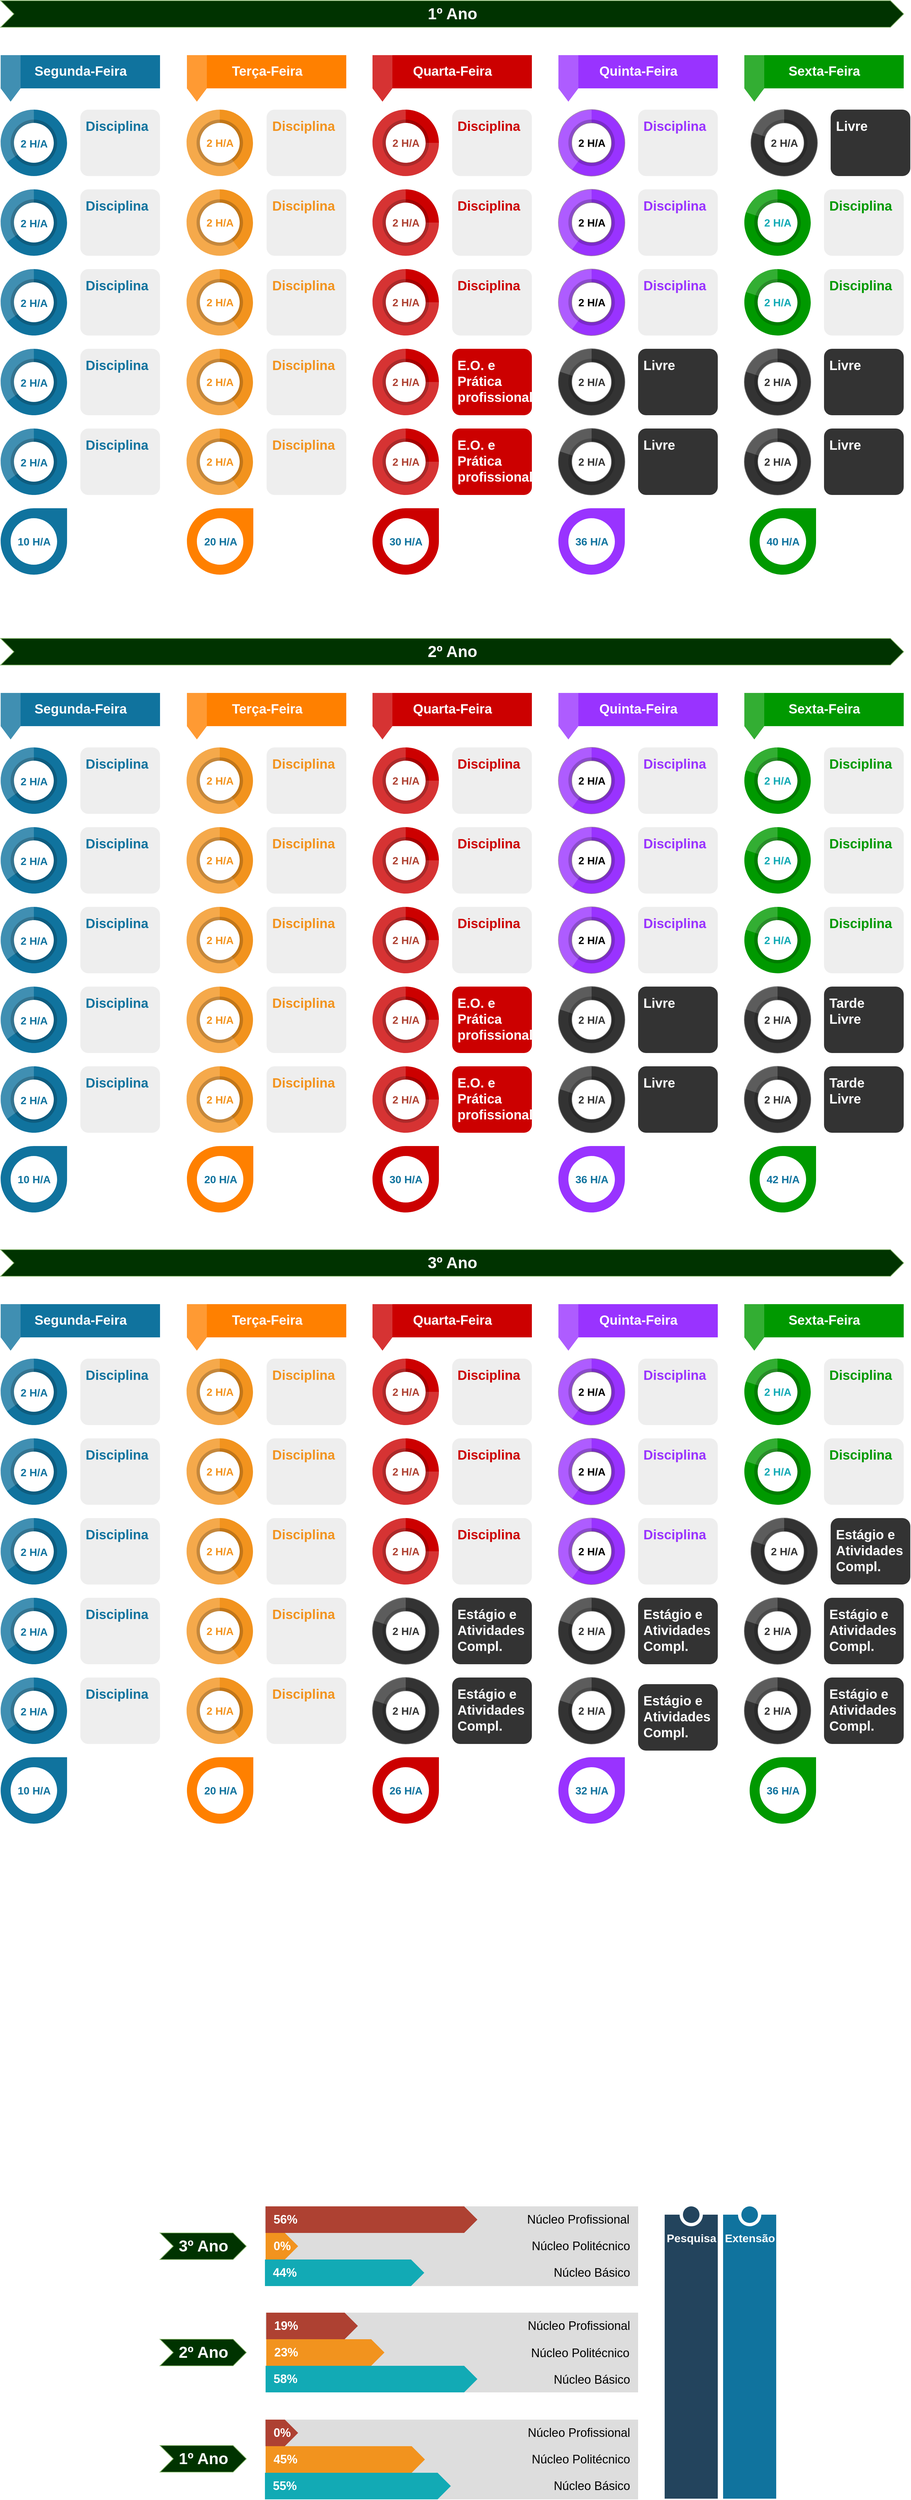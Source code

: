 <mxfile version="10.6.7" type="device"><diagram id="Yiw6no6bdsL-eXdfYGej" name="Page-1"><mxGraphModel dx="1680" dy="938" grid="1" gridSize="10" guides="1" tooltips="1" connect="1" arrows="1" fold="1" page="1" pageScale="1" pageWidth="1169" pageHeight="827" math="0" shadow="0"><root><mxCell id="0"/><mxCell id="1" parent="0"/><mxCell id="ln0VH2vyUCKypNNd5nct-6" value="&lt;font style=&quot;font-size: 16px&quot;&gt;2 H/A&lt;/font&gt;" style="verticalLabelPosition=middle;verticalAlign=middle;html=1;html=1;shape=mxgraph.infographic.partConcEllipse;startAngle=0;endAngle=0.65;arcWidth=0.4;strokeColor=none;fillColor=#10739E;fontSize=22;fontColor=#10739E;align=center;fontStyle=1;" parent="1" vertex="1"><mxGeometry x="40" y="204" width="100" height="100" as="geometry"/></mxCell><mxCell id="ln0VH2vyUCKypNNd5nct-11" value="&lt;font style=&quot;font-size: 20px;&quot;&gt;&lt;font style=&quot;font-size: 20px;&quot; color=&quot;#10739E&quot;&gt;&lt;b style=&quot;font-size: 20px;&quot;&gt;Disciplina&lt;/b&gt;&lt;/font&gt;&lt;br style=&quot;font-size: 20px;&quot;&gt;&lt;br style=&quot;font-size: 20px;&quot;&gt;&lt;br style=&quot;font-size: 20px;&quot;&gt;&lt;/font&gt;" style="rounded=1;strokeColor=none;fillColor=#EEEEEE;align=left;arcSize=12;verticalAlign=top;whiteSpace=wrap;html=1;fontSize=20;spacing=8;" parent="1" vertex="1"><mxGeometry x="160" y="204" width="120" height="100" as="geometry"/></mxCell><mxCell id="ln0VH2vyUCKypNNd5nct-17" value="2 H/A" style="verticalLabelPosition=middle;verticalAlign=middle;html=1;html=1;shape=mxgraph.infographic.partConcEllipse;startAngle=0;endAngle=0.4;arcWidth=0.4;strokeColor=none;fillColor=#F2931E;fontSize=16;fontColor=#F2931E;align=center;fontStyle=1;" parent="1" vertex="1"><mxGeometry x="320" y="204" width="100" height="100" as="geometry"/></mxCell><mxCell id="ln0VH2vyUCKypNNd5nct-22" value="&lt;font style=&quot;font-size: 20px;&quot;&gt;&lt;font style=&quot;font-size: 20px;&quot; color=&quot;#F2931E&quot;&gt;&lt;b style=&quot;font-size: 20px;&quot;&gt;Disciplina&lt;/b&gt;&lt;/font&gt;&lt;br style=&quot;font-size: 20px;&quot;&gt;&lt;br style=&quot;font-size: 20px;&quot;&gt;&lt;br style=&quot;font-size: 20px;&quot;&gt;&lt;/font&gt;" style="rounded=1;strokeColor=none;fillColor=#EEEEEE;align=left;arcSize=12;verticalAlign=top;whiteSpace=wrap;html=1;fontSize=20;spacing=8;" parent="1" vertex="1"><mxGeometry x="440.5" y="204" width="120" height="100" as="geometry"/></mxCell><mxCell id="ln0VH2vyUCKypNNd5nct-28" value="2 H/A" style="verticalLabelPosition=middle;verticalAlign=middle;html=1;html=1;shape=mxgraph.infographic.partConcEllipse;startAngle=0;endAngle=0.25;arcWidth=0.4;strokeColor=none;fillColor=#CC0000;fontSize=16;fontColor=#AE4132;align=center;fontStyle=1;" parent="1" vertex="1"><mxGeometry x="600" y="204" width="100" height="100" as="geometry"/></mxCell><mxCell id="ln0VH2vyUCKypNNd5nct-33" value="&lt;font style=&quot;font-size: 20px;&quot;&gt;&lt;font color=&quot;#cc0000&quot; style=&quot;font-size: 20px;&quot;&gt;&lt;b style=&quot;font-size: 20px;&quot;&gt;Disciplina&lt;/b&gt;&lt;/font&gt;&lt;br style=&quot;font-size: 20px;&quot;&gt;&lt;br style=&quot;font-size: 20px;&quot;&gt;&lt;br style=&quot;font-size: 20px;&quot;&gt;&lt;/font&gt;" style="rounded=1;strokeColor=none;fillColor=#EEEEEE;align=left;arcSize=12;verticalAlign=top;whiteSpace=wrap;html=1;fontSize=20;spacing=8;" parent="1" vertex="1"><mxGeometry x="720" y="204" width="120" height="100" as="geometry"/></mxCell><mxCell id="ln0VH2vyUCKypNNd5nct-39" value="2 H/A" style="verticalLabelPosition=middle;verticalAlign=middle;html=1;html=1;shape=mxgraph.infographic.partConcEllipse;startAngle=0;endAngle=0.6;arcWidth=0.4;strokeColor=#9673a6;fillColor=#9933FF;fontSize=16;align=center;fontStyle=1;" parent="1" vertex="1"><mxGeometry x="880" y="204" width="100" height="100" as="geometry"/></mxCell><mxCell id="ln0VH2vyUCKypNNd5nct-45" value="&lt;font style=&quot;font-size: 20px;&quot;&gt;&lt;font style=&quot;font-size: 20px;&quot; color=&quot;#9933ff&quot;&gt;&lt;b style=&quot;font-size: 20px;&quot;&gt;Disciplina&lt;/b&gt;&lt;/font&gt;&lt;br style=&quot;font-size: 20px;&quot;&gt;&lt;br style=&quot;font-size: 20px;&quot;&gt;&lt;br style=&quot;font-size: 20px;&quot;&gt;&lt;/font&gt;" style="rounded=1;strokeColor=none;fillColor=#EEEEEE;align=left;arcSize=12;verticalAlign=top;whiteSpace=wrap;html=1;fontSize=20;spacing=8;" parent="1" vertex="1"><mxGeometry x="1000" y="204" width="120" height="100" as="geometry"/></mxCell><mxCell id="ln0VH2vyUCKypNNd5nct-56" value="&lt;font style=&quot;font-size: 16px&quot;&gt;2 H/A&lt;/font&gt;" style="verticalLabelPosition=middle;verticalAlign=middle;html=1;html=1;shape=mxgraph.infographic.partConcEllipse;startAngle=0;endAngle=0.65;arcWidth=0.4;strokeColor=none;fillColor=#10739E;fontSize=22;fontColor=#10739E;align=center;fontStyle=1;" parent="1" vertex="1"><mxGeometry x="40" y="324" width="100" height="100" as="geometry"/></mxCell><mxCell id="ln0VH2vyUCKypNNd5nct-58" value="2 H/A" style="verticalLabelPosition=middle;verticalAlign=middle;html=1;html=1;shape=mxgraph.infographic.partConcEllipse;startAngle=0;endAngle=0.4;arcWidth=0.4;strokeColor=none;fillColor=#F2931E;fontSize=16;fontColor=#F2931E;align=center;fontStyle=1;" parent="1" vertex="1"><mxGeometry x="320" y="324" width="100" height="100" as="geometry"/></mxCell><mxCell id="ln0VH2vyUCKypNNd5nct-60" value="2 H/A" style="verticalLabelPosition=middle;verticalAlign=middle;html=1;html=1;shape=mxgraph.infographic.partConcEllipse;startAngle=0;endAngle=0.25;arcWidth=0.4;strokeColor=none;fillColor=#CC0000;fontSize=16;fontColor=#AE4132;align=center;fontStyle=1;" parent="1" vertex="1"><mxGeometry x="600" y="324" width="100" height="100" as="geometry"/></mxCell><mxCell id="ln0VH2vyUCKypNNd5nct-66" value="&lt;font style=&quot;font-size: 16px&quot;&gt;2 H/A&lt;/font&gt;" style="verticalLabelPosition=middle;verticalAlign=middle;html=1;html=1;shape=mxgraph.infographic.partConcEllipse;startAngle=0;endAngle=0.65;arcWidth=0.4;strokeColor=none;fillColor=#10739E;fontSize=22;fontColor=#10739E;align=center;fontStyle=1;" parent="1" vertex="1"><mxGeometry x="40" y="444" width="100" height="100" as="geometry"/></mxCell><mxCell id="ln0VH2vyUCKypNNd5nct-68" value="2 H/A" style="verticalLabelPosition=middle;verticalAlign=middle;html=1;html=1;shape=mxgraph.infographic.partConcEllipse;startAngle=0;endAngle=0.4;arcWidth=0.4;strokeColor=none;fillColor=#F2931E;fontSize=16;fontColor=#F2931E;align=center;fontStyle=1;" parent="1" vertex="1"><mxGeometry x="320" y="444" width="100" height="100" as="geometry"/></mxCell><mxCell id="ln0VH2vyUCKypNNd5nct-70" value="2 H/A" style="verticalLabelPosition=middle;verticalAlign=middle;html=1;html=1;shape=mxgraph.infographic.partConcEllipse;startAngle=0;endAngle=0.25;arcWidth=0.4;strokeColor=none;fillColor=#CC0000;fontSize=16;fontColor=#AE4132;align=center;fontStyle=1;" parent="1" vertex="1"><mxGeometry x="600" y="444" width="100" height="100" as="geometry"/></mxCell><mxCell id="ln0VH2vyUCKypNNd5nct-76" value="&lt;font style=&quot;font-size: 16px&quot;&gt;2 H/A&lt;/font&gt;" style="verticalLabelPosition=middle;verticalAlign=middle;html=1;html=1;shape=mxgraph.infographic.partConcEllipse;startAngle=0;endAngle=0.65;arcWidth=0.4;strokeColor=none;fillColor=#10739E;fontSize=22;fontColor=#10739E;align=center;fontStyle=1;" parent="1" vertex="1"><mxGeometry x="40" y="564" width="100" height="100" as="geometry"/></mxCell><mxCell id="ln0VH2vyUCKypNNd5nct-78" value="2 H/A" style="verticalLabelPosition=middle;verticalAlign=middle;html=1;html=1;shape=mxgraph.infographic.partConcEllipse;startAngle=0;endAngle=0.4;arcWidth=0.4;strokeColor=none;fillColor=#F2931E;fontSize=16;fontColor=#F2931E;align=center;fontStyle=1;" parent="1" vertex="1"><mxGeometry x="320" y="564" width="100" height="100" as="geometry"/></mxCell><mxCell id="ln0VH2vyUCKypNNd5nct-80" value="2 H/A" style="verticalLabelPosition=middle;verticalAlign=middle;html=1;html=1;shape=mxgraph.infographic.partConcEllipse;startAngle=0;endAngle=0.25;arcWidth=0.4;strokeColor=none;fillColor=#CC0000;fontSize=16;fontColor=#AE4132;align=center;fontStyle=1;" parent="1" vertex="1"><mxGeometry x="600" y="564" width="100" height="100" as="geometry"/></mxCell><mxCell id="ln0VH2vyUCKypNNd5nct-85" value="&lt;font style=&quot;font-size: 20px&quot;&gt;&lt;b&gt;Livre&lt;/b&gt;&lt;br style=&quot;font-size: 20px&quot;&gt;&lt;br style=&quot;font-size: 20px&quot;&gt;&lt;/font&gt;" style="rounded=1;strokeColor=none;fillColor=#333333;align=left;arcSize=12;verticalAlign=top;whiteSpace=wrap;html=1;fontSize=20;spacing=8;fontColor=#FFFFFF;" parent="1" vertex="1"><mxGeometry x="1280" y="564" width="120" height="100" as="geometry"/></mxCell><mxCell id="ln0VH2vyUCKypNNd5nct-86" value="&lt;font style=&quot;font-size: 16px&quot;&gt;2 H/A&lt;/font&gt;" style="verticalLabelPosition=middle;verticalAlign=middle;html=1;html=1;shape=mxgraph.infographic.partConcEllipse;startAngle=0;endAngle=0.65;arcWidth=0.4;strokeColor=none;fillColor=#10739E;fontSize=22;fontColor=#10739E;align=center;fontStyle=1;" parent="1" vertex="1"><mxGeometry x="40" y="684" width="100" height="100" as="geometry"/></mxCell><mxCell id="ln0VH2vyUCKypNNd5nct-88" value="2 H/A" style="verticalLabelPosition=middle;verticalAlign=middle;html=1;html=1;shape=mxgraph.infographic.partConcEllipse;startAngle=0;endAngle=0.4;arcWidth=0.4;strokeColor=none;fillColor=#F2931E;fontSize=16;fontColor=#F2931E;align=center;fontStyle=1;" parent="1" vertex="1"><mxGeometry x="320" y="684" width="100" height="100" as="geometry"/></mxCell><mxCell id="ln0VH2vyUCKypNNd5nct-90" value="2 H/A" style="verticalLabelPosition=middle;verticalAlign=middle;html=1;html=1;shape=mxgraph.infographic.partConcEllipse;startAngle=0;endAngle=0.25;arcWidth=0.4;strokeColor=none;fillColor=#CC0000;fontSize=16;fontColor=#AE4132;align=center;fontStyle=1;" parent="1" vertex="1"><mxGeometry x="600" y="684" width="100" height="100" as="geometry"/></mxCell><mxCell id="ln0VH2vyUCKypNNd5nct-95" value="&lt;font style=&quot;font-size: 20px&quot;&gt;&lt;b&gt;Livre&lt;/b&gt;&lt;br style=&quot;font-size: 20px&quot;&gt;&lt;br style=&quot;font-size: 20px&quot;&gt;&lt;/font&gt;" style="rounded=1;strokeColor=none;fillColor=#333333;align=left;arcSize=12;verticalAlign=top;whiteSpace=wrap;html=1;fontSize=20;spacing=8;fontColor=#FFFFFF;" parent="1" vertex="1"><mxGeometry x="1280" y="684" width="120" height="100" as="geometry"/></mxCell><mxCell id="ln0VH2vyUCKypNNd5nct-106" value="&lt;font style=&quot;font-size: 20px;&quot;&gt;&lt;font style=&quot;font-size: 20px;&quot; color=&quot;#cc0000&quot;&gt;&lt;b style=&quot;font-size: 20px;&quot;&gt;Disciplina&lt;/b&gt;&lt;/font&gt;&lt;br style=&quot;font-size: 20px;&quot;&gt;&lt;br style=&quot;font-size: 20px;&quot;&gt;&lt;br style=&quot;font-size: 20px;&quot;&gt;&lt;/font&gt;" style="rounded=1;strokeColor=none;fillColor=#EEEEEE;align=left;arcSize=12;verticalAlign=top;whiteSpace=wrap;html=1;fontSize=20;spacing=8;" parent="1" vertex="1"><mxGeometry x="720" y="324" width="120" height="100" as="geometry"/></mxCell><mxCell id="ln0VH2vyUCKypNNd5nct-107" value="&lt;font style=&quot;font-size: 20px;&quot;&gt;&lt;font style=&quot;font-size: 20px;&quot; color=&quot;#cc0000&quot;&gt;&lt;b style=&quot;font-size: 20px;&quot;&gt;Disciplina&lt;/b&gt;&lt;/font&gt;&lt;br style=&quot;font-size: 20px;&quot;&gt;&lt;br style=&quot;font-size: 20px;&quot;&gt;&lt;br style=&quot;font-size: 20px;&quot;&gt;&lt;/font&gt;" style="rounded=1;strokeColor=none;fillColor=#EEEEEE;align=left;arcSize=12;verticalAlign=top;whiteSpace=wrap;html=1;fontSize=20;spacing=8;" parent="1" vertex="1"><mxGeometry x="720" y="444" width="120" height="100" as="geometry"/></mxCell><mxCell id="ln0VH2vyUCKypNNd5nct-108" value="&lt;font&gt;&lt;b&gt;E.O. e Prática profissional&lt;/b&gt;&lt;br&gt;&lt;/font&gt;" style="rounded=1;strokeColor=none;fillColor=#CC0000;align=left;arcSize=12;verticalAlign=top;whiteSpace=wrap;html=1;fontSize=20;spacing=8;fontColor=#FFFFFF;" parent="1" vertex="1"><mxGeometry x="720" y="564" width="120" height="100" as="geometry"/></mxCell><mxCell id="ln0VH2vyUCKypNNd5nct-110" value="2 H/A" style="verticalLabelPosition=middle;verticalAlign=middle;html=1;html=1;shape=mxgraph.infographic.partConcEllipse;startAngle=0;endAngle=0.6;arcWidth=0.4;strokeColor=#9673a6;fillColor=#9933FF;fontSize=16;align=center;fontStyle=1;" parent="1" vertex="1"><mxGeometry x="880" y="324" width="100" height="100" as="geometry"/></mxCell><mxCell id="ln0VH2vyUCKypNNd5nct-111" value="2 H/A" style="verticalLabelPosition=middle;verticalAlign=middle;html=1;html=1;shape=mxgraph.infographic.partConcEllipse;startAngle=0;endAngle=0.6;arcWidth=0.4;strokeColor=#9673a6;fillColor=#9933FF;fontSize=16;align=center;fontStyle=1;" parent="1" vertex="1"><mxGeometry x="880" y="444" width="100" height="100" as="geometry"/></mxCell><mxCell id="ln0VH2vyUCKypNNd5nct-114" value="2 H/A" style="verticalLabelPosition=middle;verticalAlign=middle;html=1;html=1;shape=mxgraph.infographic.partConcEllipse;startAngle=0;endAngle=0.8;arcWidth=0.4;strokeColor=none;fillColor=#009900;fontSize=16;fontColor=#12AAB5;align=center;fontStyle=1;" parent="1" vertex="1"><mxGeometry x="1160" y="324" width="100" height="100" as="geometry"/></mxCell><mxCell id="ln0VH2vyUCKypNNd5nct-115" value="2 H/A" style="verticalLabelPosition=middle;verticalAlign=middle;html=1;html=1;shape=mxgraph.infographic.partConcEllipse;startAngle=0;endAngle=0.8;arcWidth=0.4;strokeColor=none;fillColor=#009900;fontSize=16;fontColor=#12AAB5;align=center;fontStyle=1;" parent="1" vertex="1"><mxGeometry x="1160" y="444" width="100" height="100" as="geometry"/></mxCell><mxCell id="ln0VH2vyUCKypNNd5nct-116" value="2 H/A" style="verticalLabelPosition=middle;verticalAlign=middle;html=1;html=1;shape=mxgraph.infographic.partConcEllipse;startAngle=0;endAngle=0.8;arcWidth=0.4;strokeColor=#666666;fillColor=#333333;fontSize=16;fontColor=#333333;align=center;fontStyle=1;" parent="1" vertex="1"><mxGeometry x="1160" y="564" width="100" height="100" as="geometry"/></mxCell><mxCell id="ln0VH2vyUCKypNNd5nct-117" value="2 H/A" style="verticalLabelPosition=middle;verticalAlign=middle;html=1;html=1;shape=mxgraph.infographic.partConcEllipse;startAngle=0;endAngle=0.8;arcWidth=0.4;strokeColor=#666666;fillColor=#333333;fontSize=16;fontColor=#333333;align=center;fontStyle=1;" parent="1" vertex="1"><mxGeometry x="1160" y="684" width="100" height="100" as="geometry"/></mxCell><mxCell id="ln0VH2vyUCKypNNd5nct-118" value="Segunda-Feira" style="html=1;shape=mxgraph.infographic.flag;dx=30;dy=20;fillColor=#10739E;strokeColor=none;align=center;verticalAlign=top;fontColor=#ffffff;fontSize=20;fontStyle=1;shadow=0;spacingTop=5;" parent="1" vertex="1"><mxGeometry x="40" y="122" width="240" height="70" as="geometry"/></mxCell><mxCell id="ln0VH2vyUCKypNNd5nct-119" value="Terça-Feira" style="html=1;shape=mxgraph.infographic.flag;dx=30;dy=20;fillColor=#FF8000;strokeColor=none;align=center;verticalAlign=top;fontColor=#ffffff;fontSize=20;fontStyle=1;shadow=0;spacingTop=5;" parent="1" vertex="1"><mxGeometry x="320.5" y="122" width="240" height="70" as="geometry"/></mxCell><mxCell id="ln0VH2vyUCKypNNd5nct-120" value="Quarta-Feira" style="html=1;shape=mxgraph.infographic.flag;dx=30;dy=20;fillColor=#CC0000;strokeColor=none;align=center;verticalAlign=top;fontColor=#ffffff;fontSize=20;fontStyle=1;shadow=0;spacingTop=5;" parent="1" vertex="1"><mxGeometry x="600" y="122" width="240" height="70" as="geometry"/></mxCell><mxCell id="ln0VH2vyUCKypNNd5nct-121" value="Quinta-Feira" style="html=1;shape=mxgraph.infographic.flag;dx=30;dy=20;fillColor=#9933FF;strokeColor=none;align=center;verticalAlign=top;fontColor=#ffffff;fontSize=20;fontStyle=1;shadow=0;spacingTop=5;" parent="1" vertex="1"><mxGeometry x="880" y="122" width="240" height="70" as="geometry"/></mxCell><mxCell id="ln0VH2vyUCKypNNd5nct-122" value="Sexta-Feira" style="html=1;shape=mxgraph.infographic.flag;dx=30;dy=20;fillColor=#009900;strokeColor=none;align=center;verticalAlign=top;fontColor=#ffffff;fontSize=20;fontStyle=1;shadow=0;spacingTop=5;" parent="1" vertex="1"><mxGeometry x="1160" y="122" width="240" height="70" as="geometry"/></mxCell><mxCell id="ln0VH2vyUCKypNNd5nct-123" value="&lt;font style=&quot;font-size: 20px;&quot;&gt;&lt;font style=&quot;font-size: 20px;&quot; color=&quot;#10739E&quot;&gt;&lt;b style=&quot;font-size: 20px;&quot;&gt;Disciplina&lt;/b&gt;&lt;/font&gt;&lt;br style=&quot;font-size: 20px;&quot;&gt;&lt;br style=&quot;font-size: 20px;&quot;&gt;&lt;br style=&quot;font-size: 20px;&quot;&gt;&lt;/font&gt;" style="rounded=1;strokeColor=none;fillColor=#EEEEEE;align=left;arcSize=12;verticalAlign=top;whiteSpace=wrap;html=1;fontSize=20;spacing=8;" parent="1" vertex="1"><mxGeometry x="160" y="324" width="120" height="100" as="geometry"/></mxCell><mxCell id="ln0VH2vyUCKypNNd5nct-127" value="&lt;font style=&quot;font-size: 20px;&quot;&gt;&lt;font style=&quot;font-size: 20px;&quot; color=&quot;#10739E&quot;&gt;&lt;b style=&quot;font-size: 20px;&quot;&gt;Disciplina&lt;/b&gt;&lt;/font&gt;&lt;br style=&quot;font-size: 20px;&quot;&gt;&lt;br style=&quot;font-size: 20px;&quot;&gt;&lt;br style=&quot;font-size: 20px;&quot;&gt;&lt;/font&gt;" style="rounded=1;strokeColor=none;fillColor=#EEEEEE;align=left;arcSize=12;verticalAlign=top;whiteSpace=wrap;html=1;fontSize=20;spacing=8;" parent="1" vertex="1"><mxGeometry x="160" y="444" width="120" height="100" as="geometry"/></mxCell><mxCell id="ln0VH2vyUCKypNNd5nct-128" value="&lt;font style=&quot;font-size: 20px;&quot;&gt;&lt;font style=&quot;font-size: 20px;&quot; color=&quot;#10739E&quot;&gt;&lt;b style=&quot;font-size: 20px;&quot;&gt;Disciplina&lt;/b&gt;&lt;/font&gt;&lt;br style=&quot;font-size: 20px;&quot;&gt;&lt;br style=&quot;font-size: 20px;&quot;&gt;&lt;br style=&quot;font-size: 20px;&quot;&gt;&lt;/font&gt;" style="rounded=1;strokeColor=none;fillColor=#EEEEEE;align=left;arcSize=12;verticalAlign=top;whiteSpace=wrap;html=1;fontSize=20;spacing=8;" parent="1" vertex="1"><mxGeometry x="160" y="564" width="120" height="100" as="geometry"/></mxCell><mxCell id="ln0VH2vyUCKypNNd5nct-129" value="&lt;font style=&quot;font-size: 20px;&quot;&gt;&lt;font style=&quot;font-size: 20px;&quot; color=&quot;#10739E&quot;&gt;&lt;b style=&quot;font-size: 20px;&quot;&gt;Disciplina&lt;/b&gt;&lt;/font&gt;&lt;br style=&quot;font-size: 20px;&quot;&gt;&lt;br style=&quot;font-size: 20px;&quot;&gt;&lt;br style=&quot;font-size: 20px;&quot;&gt;&lt;/font&gt;" style="rounded=1;strokeColor=none;fillColor=#EEEEEE;align=left;arcSize=12;verticalAlign=top;whiteSpace=wrap;html=1;fontSize=20;spacing=8;" parent="1" vertex="1"><mxGeometry x="160" y="684" width="120" height="100" as="geometry"/></mxCell><mxCell id="ln0VH2vyUCKypNNd5nct-131" value="&lt;font style=&quot;font-size: 20px;&quot;&gt;&lt;font style=&quot;font-size: 20px;&quot; color=&quot;#F2931E&quot;&gt;&lt;b style=&quot;font-size: 20px;&quot;&gt;Disciplina&lt;/b&gt;&lt;/font&gt;&lt;br style=&quot;font-size: 20px;&quot;&gt;&lt;br style=&quot;font-size: 20px;&quot;&gt;&lt;br style=&quot;font-size: 20px;&quot;&gt;&lt;/font&gt;" style="rounded=1;strokeColor=none;fillColor=#EEEEEE;align=left;arcSize=12;verticalAlign=top;whiteSpace=wrap;html=1;fontSize=20;spacing=8;" parent="1" vertex="1"><mxGeometry x="440.5" y="324" width="120" height="100" as="geometry"/></mxCell><mxCell id="ln0VH2vyUCKypNNd5nct-132" value="&lt;font style=&quot;font-size: 20px;&quot;&gt;&lt;font style=&quot;font-size: 20px;&quot; color=&quot;#F2931E&quot;&gt;&lt;b style=&quot;font-size: 20px;&quot;&gt;Disciplina&lt;/b&gt;&lt;/font&gt;&lt;br style=&quot;font-size: 20px;&quot;&gt;&lt;br style=&quot;font-size: 20px;&quot;&gt;&lt;br style=&quot;font-size: 20px;&quot;&gt;&lt;/font&gt;" style="rounded=1;strokeColor=none;fillColor=#EEEEEE;align=left;arcSize=12;verticalAlign=top;whiteSpace=wrap;html=1;fontSize=20;spacing=8;" parent="1" vertex="1"><mxGeometry x="440.5" y="444" width="120" height="100" as="geometry"/></mxCell><mxCell id="ln0VH2vyUCKypNNd5nct-133" value="&lt;font style=&quot;font-size: 20px;&quot;&gt;&lt;font style=&quot;font-size: 20px;&quot; color=&quot;#F2931E&quot;&gt;&lt;b style=&quot;font-size: 20px;&quot;&gt;Disciplina&lt;/b&gt;&lt;/font&gt;&lt;br style=&quot;font-size: 20px;&quot;&gt;&lt;br style=&quot;font-size: 20px;&quot;&gt;&lt;br style=&quot;font-size: 20px;&quot;&gt;&lt;/font&gt;" style="rounded=1;strokeColor=none;fillColor=#EEEEEE;align=left;arcSize=12;verticalAlign=top;whiteSpace=wrap;html=1;fontSize=20;spacing=8;" parent="1" vertex="1"><mxGeometry x="440.5" y="564" width="120" height="100" as="geometry"/></mxCell><mxCell id="ln0VH2vyUCKypNNd5nct-134" value="&lt;font style=&quot;font-size: 20px;&quot;&gt;&lt;font style=&quot;font-size: 20px;&quot; color=&quot;#F2931E&quot;&gt;&lt;b style=&quot;font-size: 20px;&quot;&gt;Disciplina&lt;/b&gt;&lt;/font&gt;&lt;br style=&quot;font-size: 20px;&quot;&gt;&lt;br style=&quot;font-size: 20px;&quot;&gt;&lt;br style=&quot;font-size: 20px;&quot;&gt;&lt;/font&gt;" style="rounded=1;strokeColor=none;fillColor=#EEEEEE;align=left;arcSize=12;verticalAlign=top;whiteSpace=wrap;html=1;fontSize=20;spacing=8;" parent="1" vertex="1"><mxGeometry x="440.5" y="684" width="120" height="100" as="geometry"/></mxCell><mxCell id="ln0VH2vyUCKypNNd5nct-135" value="&lt;font style=&quot;font-size: 20px;&quot;&gt;&lt;font style=&quot;font-size: 20px;&quot; color=&quot;#9933ff&quot;&gt;&lt;b style=&quot;font-size: 20px;&quot;&gt;Disciplina&lt;/b&gt;&lt;/font&gt;&lt;br style=&quot;font-size: 20px;&quot;&gt;&lt;br style=&quot;font-size: 20px;&quot;&gt;&lt;br style=&quot;font-size: 20px;&quot;&gt;&lt;/font&gt;" style="rounded=1;strokeColor=none;fillColor=#EEEEEE;align=left;arcSize=12;verticalAlign=top;whiteSpace=wrap;html=1;fontSize=20;spacing=8;" parent="1" vertex="1"><mxGeometry x="1000" y="324" width="120" height="100" as="geometry"/></mxCell><mxCell id="ln0VH2vyUCKypNNd5nct-136" value="&lt;font style=&quot;font-size: 20px;&quot;&gt;&lt;font style=&quot;font-size: 20px;&quot; color=&quot;#9933ff&quot;&gt;&lt;b style=&quot;font-size: 20px;&quot;&gt;Disciplina&lt;/b&gt;&lt;/font&gt;&lt;br style=&quot;font-size: 20px;&quot;&gt;&lt;br style=&quot;font-size: 20px;&quot;&gt;&lt;br style=&quot;font-size: 20px;&quot;&gt;&lt;/font&gt;" style="rounded=1;strokeColor=none;fillColor=#EEEEEE;align=left;arcSize=12;verticalAlign=top;whiteSpace=wrap;html=1;fontSize=20;spacing=8;" parent="1" vertex="1"><mxGeometry x="1000" y="444" width="120" height="100" as="geometry"/></mxCell><mxCell id="ln0VH2vyUCKypNNd5nct-139" value="&lt;font style=&quot;font-size: 20px&quot;&gt;&lt;b&gt;E.O. e Prática profissional&lt;/b&gt;&lt;br&gt;&lt;br&gt;&lt;/font&gt;" style="rounded=1;strokeColor=none;fillColor=#CC0000;align=left;arcSize=12;verticalAlign=top;whiteSpace=wrap;html=1;fontSize=20;spacing=8;fontColor=#FFFFFF;" parent="1" vertex="1"><mxGeometry x="720" y="684" width="120" height="100" as="geometry"/></mxCell><mxCell id="ln0VH2vyUCKypNNd5nct-141" value="&lt;font style=&quot;font-size: 20px;&quot;&gt;&lt;font style=&quot;font-size: 20px;&quot; color=&quot;#009900&quot;&gt;&lt;b style=&quot;font-size: 20px;&quot;&gt;Disciplina&lt;/b&gt;&lt;/font&gt;&lt;br style=&quot;font-size: 20px;&quot;&gt;&lt;br style=&quot;font-size: 20px;&quot;&gt;&lt;br style=&quot;font-size: 20px;&quot;&gt;&lt;/font&gt;" style="rounded=1;strokeColor=none;fillColor=#EEEEEE;align=left;arcSize=12;verticalAlign=top;whiteSpace=wrap;html=1;fontSize=20;spacing=8;" parent="1" vertex="1"><mxGeometry x="1280" y="324" width="120" height="100" as="geometry"/></mxCell><mxCell id="ln0VH2vyUCKypNNd5nct-142" value="&lt;font style=&quot;font-size: 20px;&quot;&gt;&lt;font style=&quot;font-size: 20px;&quot; color=&quot;#009900&quot;&gt;&lt;b style=&quot;font-size: 20px;&quot;&gt;Disciplina&lt;/b&gt;&lt;/font&gt;&lt;br style=&quot;font-size: 20px;&quot;&gt;&lt;br style=&quot;font-size: 20px;&quot;&gt;&lt;br style=&quot;font-size: 20px;&quot;&gt;&lt;/font&gt;" style="rounded=1;strokeColor=none;fillColor=#EEEEEE;align=left;arcSize=12;verticalAlign=top;whiteSpace=wrap;html=1;fontSize=20;spacing=8;" parent="1" vertex="1"><mxGeometry x="1280" y="444" width="120" height="100" as="geometry"/></mxCell><mxCell id="ln0VH2vyUCKypNNd5nct-143" value="10 H/A" style="verticalLabelPosition=middle;verticalAlign=middle;html=1;shape=mxgraph.infographic.circularCallout;dy=15;fillColor=#10739E;strokeColor=none;labelPosition=center;align=center;fontColor=#10739E;fontStyle=1;fontSize=16;" parent="1" vertex="1"><mxGeometry x="40" y="804" width="100" height="100" as="geometry"/></mxCell><mxCell id="ln0VH2vyUCKypNNd5nct-144" value="20 H/A" style="verticalLabelPosition=middle;verticalAlign=middle;html=1;shape=mxgraph.infographic.circularCallout;dy=15;fillColor=#FF8000;strokeColor=none;labelPosition=center;align=center;fontColor=#10739E;fontStyle=1;fontSize=16;" parent="1" vertex="1"><mxGeometry x="320.5" y="804" width="100" height="100" as="geometry"/></mxCell><mxCell id="ln0VH2vyUCKypNNd5nct-145" value="30 H/A" style="verticalLabelPosition=middle;verticalAlign=middle;html=1;shape=mxgraph.infographic.circularCallout;dy=15;fillColor=#CC0000;strokeColor=none;labelPosition=center;align=center;fontColor=#10739E;fontStyle=1;fontSize=16;" parent="1" vertex="1"><mxGeometry x="600" y="804" width="100" height="100" as="geometry"/></mxCell><mxCell id="ln0VH2vyUCKypNNd5nct-146" value="36 H/A" style="verticalLabelPosition=middle;verticalAlign=middle;html=1;shape=mxgraph.infographic.circularCallout;dy=15;fillColor=#9933FF;strokeColor=none;labelPosition=center;align=center;fontColor=#10739E;fontStyle=1;fontSize=16;" parent="1" vertex="1"><mxGeometry x="880" y="804" width="100" height="100" as="geometry"/></mxCell><mxCell id="ln0VH2vyUCKypNNd5nct-147" value="40 H/A" style="verticalLabelPosition=middle;verticalAlign=middle;html=1;shape=mxgraph.infographic.circularCallout;dy=15;fillColor=#009900;strokeColor=none;labelPosition=center;align=center;fontColor=#10739E;fontStyle=1;fontSize=16;" parent="1" vertex="1"><mxGeometry x="1168" y="804" width="100" height="100" as="geometry"/></mxCell><mxCell id="ln0VH2vyUCKypNNd5nct-150" value="1º Ano" style="html=1;shape=mxgraph.infographic.ribbonSimple;notch1=20;notch2=20;fillColor=#003300;strokeColor=#82b366;align=center;verticalAlign=middle;fontSize=24;fontStyle=1;fontColor=#FFFFFF;" parent="1" vertex="1"><mxGeometry x="40" y="40" width="1360" height="40" as="geometry"/></mxCell><mxCell id="ln0VH2vyUCKypNNd5nct-151" value="&lt;font style=&quot;font-size: 16px&quot;&gt;2 H/A&lt;/font&gt;" style="verticalLabelPosition=middle;verticalAlign=middle;html=1;html=1;shape=mxgraph.infographic.partConcEllipse;startAngle=0;endAngle=0.65;arcWidth=0.4;strokeColor=none;fillColor=#10739E;fontSize=22;fontColor=#10739E;align=center;fontStyle=1;" parent="1" vertex="1"><mxGeometry x="40" y="1164" width="100" height="100" as="geometry"/></mxCell><mxCell id="ln0VH2vyUCKypNNd5nct-152" value="&lt;font style=&quot;font-size: 20px;&quot;&gt;&lt;font style=&quot;font-size: 20px;&quot; color=&quot;#10739E&quot;&gt;&lt;b style=&quot;font-size: 20px;&quot;&gt;Disciplina&lt;/b&gt;&lt;/font&gt;&lt;br style=&quot;font-size: 20px;&quot;&gt;&lt;br style=&quot;font-size: 20px;&quot;&gt;&lt;br style=&quot;font-size: 20px;&quot;&gt;&lt;/font&gt;" style="rounded=1;strokeColor=none;fillColor=#EEEEEE;align=left;arcSize=12;verticalAlign=top;whiteSpace=wrap;html=1;fontSize=20;spacing=8;" parent="1" vertex="1"><mxGeometry x="160" y="1164" width="120" height="100" as="geometry"/></mxCell><mxCell id="ln0VH2vyUCKypNNd5nct-153" value="2 H/A" style="verticalLabelPosition=middle;verticalAlign=middle;html=1;html=1;shape=mxgraph.infographic.partConcEllipse;startAngle=0;endAngle=0.4;arcWidth=0.4;strokeColor=none;fillColor=#F2931E;fontSize=16;fontColor=#F2931E;align=center;fontStyle=1;" parent="1" vertex="1"><mxGeometry x="320" y="1164" width="100" height="100" as="geometry"/></mxCell><mxCell id="ln0VH2vyUCKypNNd5nct-154" value="&lt;font style=&quot;font-size: 20px;&quot;&gt;&lt;font style=&quot;font-size: 20px;&quot; color=&quot;#F2931E&quot;&gt;&lt;b style=&quot;font-size: 20px;&quot;&gt;Disciplina&lt;/b&gt;&lt;/font&gt;&lt;br style=&quot;font-size: 20px;&quot;&gt;&lt;br style=&quot;font-size: 20px;&quot;&gt;&lt;br style=&quot;font-size: 20px;&quot;&gt;&lt;/font&gt;" style="rounded=1;strokeColor=none;fillColor=#EEEEEE;align=left;arcSize=12;verticalAlign=top;whiteSpace=wrap;html=1;fontSize=20;spacing=8;" parent="1" vertex="1"><mxGeometry x="440.5" y="1164" width="120" height="100" as="geometry"/></mxCell><mxCell id="ln0VH2vyUCKypNNd5nct-155" value="2 H/A" style="verticalLabelPosition=middle;verticalAlign=middle;html=1;html=1;shape=mxgraph.infographic.partConcEllipse;startAngle=0;endAngle=0.25;arcWidth=0.4;strokeColor=none;fillColor=#CC0000;fontSize=16;fontColor=#AE4132;align=center;fontStyle=1;" parent="1" vertex="1"><mxGeometry x="600" y="1164" width="100" height="100" as="geometry"/></mxCell><mxCell id="ln0VH2vyUCKypNNd5nct-156" value="&lt;font style=&quot;font-size: 20px;&quot;&gt;&lt;font color=&quot;#cc0000&quot; style=&quot;font-size: 20px;&quot;&gt;&lt;b style=&quot;font-size: 20px;&quot;&gt;Disciplina&lt;/b&gt;&lt;/font&gt;&lt;br style=&quot;font-size: 20px;&quot;&gt;&lt;br style=&quot;font-size: 20px;&quot;&gt;&lt;br style=&quot;font-size: 20px;&quot;&gt;&lt;/font&gt;" style="rounded=1;strokeColor=none;fillColor=#EEEEEE;align=left;arcSize=12;verticalAlign=top;whiteSpace=wrap;html=1;fontSize=20;spacing=8;" parent="1" vertex="1"><mxGeometry x="720" y="1164" width="120" height="100" as="geometry"/></mxCell><mxCell id="ln0VH2vyUCKypNNd5nct-157" value="2 H/A" style="verticalLabelPosition=middle;verticalAlign=middle;html=1;html=1;shape=mxgraph.infographic.partConcEllipse;startAngle=0;endAngle=0.6;arcWidth=0.4;strokeColor=#9673a6;fillColor=#9933FF;fontSize=16;align=center;fontStyle=1;" parent="1" vertex="1"><mxGeometry x="880" y="1164" width="100" height="100" as="geometry"/></mxCell><mxCell id="ln0VH2vyUCKypNNd5nct-158" value="&lt;font style=&quot;font-size: 20px;&quot;&gt;&lt;font style=&quot;font-size: 20px;&quot; color=&quot;#9933ff&quot;&gt;&lt;b style=&quot;font-size: 20px;&quot;&gt;Disciplina&lt;/b&gt;&lt;/font&gt;&lt;br style=&quot;font-size: 20px;&quot;&gt;&lt;br style=&quot;font-size: 20px;&quot;&gt;&lt;br style=&quot;font-size: 20px;&quot;&gt;&lt;/font&gt;" style="rounded=1;strokeColor=none;fillColor=#EEEEEE;align=left;arcSize=12;verticalAlign=top;whiteSpace=wrap;html=1;fontSize=20;spacing=8;" parent="1" vertex="1"><mxGeometry x="1000" y="1164" width="120" height="100" as="geometry"/></mxCell><mxCell id="ln0VH2vyUCKypNNd5nct-159" value="2 H/A" style="verticalLabelPosition=middle;verticalAlign=middle;html=1;html=1;shape=mxgraph.infographic.partConcEllipse;startAngle=0;endAngle=0.8;arcWidth=0.4;strokeColor=none;fillColor=#009900;fontSize=16;fontColor=#12AAB5;align=center;fontStyle=1;" parent="1" vertex="1"><mxGeometry x="1160" y="1164" width="100" height="100" as="geometry"/></mxCell><mxCell id="ln0VH2vyUCKypNNd5nct-160" value="&lt;font style=&quot;font-size: 20px;&quot;&gt;&lt;font style=&quot;font-size: 20px;&quot; color=&quot;#009900&quot;&gt;&lt;b style=&quot;font-size: 20px;&quot;&gt;Disciplina&lt;/b&gt;&lt;/font&gt;&lt;br style=&quot;font-size: 20px;&quot;&gt;&lt;br style=&quot;font-size: 20px;&quot;&gt;&lt;br style=&quot;font-size: 20px;&quot;&gt;&lt;/font&gt;" style="rounded=1;strokeColor=none;fillColor=#EEEEEE;align=left;arcSize=12;verticalAlign=top;whiteSpace=wrap;html=1;fontSize=20;spacing=8;" parent="1" vertex="1"><mxGeometry x="1280" y="1164" width="120" height="100" as="geometry"/></mxCell><mxCell id="ln0VH2vyUCKypNNd5nct-161" value="&lt;font style=&quot;font-size: 16px&quot;&gt;2 H/A&lt;/font&gt;" style="verticalLabelPosition=middle;verticalAlign=middle;html=1;html=1;shape=mxgraph.infographic.partConcEllipse;startAngle=0;endAngle=0.65;arcWidth=0.4;strokeColor=none;fillColor=#10739E;fontSize=22;fontColor=#10739E;align=center;fontStyle=1;" parent="1" vertex="1"><mxGeometry x="40" y="1284" width="100" height="100" as="geometry"/></mxCell><mxCell id="ln0VH2vyUCKypNNd5nct-162" value="2 H/A" style="verticalLabelPosition=middle;verticalAlign=middle;html=1;html=1;shape=mxgraph.infographic.partConcEllipse;startAngle=0;endAngle=0.4;arcWidth=0.4;strokeColor=none;fillColor=#F2931E;fontSize=16;fontColor=#F2931E;align=center;fontStyle=1;" parent="1" vertex="1"><mxGeometry x="320" y="1284" width="100" height="100" as="geometry"/></mxCell><mxCell id="ln0VH2vyUCKypNNd5nct-163" value="2 H/A" style="verticalLabelPosition=middle;verticalAlign=middle;html=1;html=1;shape=mxgraph.infographic.partConcEllipse;startAngle=0;endAngle=0.25;arcWidth=0.4;strokeColor=none;fillColor=#CC0000;fontSize=16;fontColor=#AE4132;align=center;fontStyle=1;" parent="1" vertex="1"><mxGeometry x="600" y="1284" width="100" height="100" as="geometry"/></mxCell><mxCell id="ln0VH2vyUCKypNNd5nct-164" value="&lt;font style=&quot;font-size: 16px&quot;&gt;2 H/A&lt;/font&gt;" style="verticalLabelPosition=middle;verticalAlign=middle;html=1;html=1;shape=mxgraph.infographic.partConcEllipse;startAngle=0;endAngle=0.65;arcWidth=0.4;strokeColor=none;fillColor=#10739E;fontSize=22;fontColor=#10739E;align=center;fontStyle=1;" parent="1" vertex="1"><mxGeometry x="40" y="1404" width="100" height="100" as="geometry"/></mxCell><mxCell id="ln0VH2vyUCKypNNd5nct-165" value="2 H/A" style="verticalLabelPosition=middle;verticalAlign=middle;html=1;html=1;shape=mxgraph.infographic.partConcEllipse;startAngle=0;endAngle=0.4;arcWidth=0.4;strokeColor=none;fillColor=#F2931E;fontSize=16;fontColor=#F2931E;align=center;fontStyle=1;" parent="1" vertex="1"><mxGeometry x="320" y="1404" width="100" height="100" as="geometry"/></mxCell><mxCell id="ln0VH2vyUCKypNNd5nct-166" value="2 H/A" style="verticalLabelPosition=middle;verticalAlign=middle;html=1;html=1;shape=mxgraph.infographic.partConcEllipse;startAngle=0;endAngle=0.25;arcWidth=0.4;strokeColor=none;fillColor=#CC0000;fontSize=16;fontColor=#AE4132;align=center;fontStyle=1;" parent="1" vertex="1"><mxGeometry x="600" y="1404" width="100" height="100" as="geometry"/></mxCell><mxCell id="ln0VH2vyUCKypNNd5nct-167" value="&lt;font style=&quot;font-size: 16px&quot;&gt;2 H/A&lt;/font&gt;" style="verticalLabelPosition=middle;verticalAlign=middle;html=1;html=1;shape=mxgraph.infographic.partConcEllipse;startAngle=0;endAngle=0.65;arcWidth=0.4;strokeColor=none;fillColor=#10739E;fontSize=22;fontColor=#10739E;align=center;fontStyle=1;" parent="1" vertex="1"><mxGeometry x="40" y="1524" width="100" height="100" as="geometry"/></mxCell><mxCell id="ln0VH2vyUCKypNNd5nct-168" value="2 H/A" style="verticalLabelPosition=middle;verticalAlign=middle;html=1;html=1;shape=mxgraph.infographic.partConcEllipse;startAngle=0;endAngle=0.4;arcWidth=0.4;strokeColor=none;fillColor=#F2931E;fontSize=16;fontColor=#F2931E;align=center;fontStyle=1;" parent="1" vertex="1"><mxGeometry x="320" y="1524" width="100" height="100" as="geometry"/></mxCell><mxCell id="ln0VH2vyUCKypNNd5nct-169" value="2 H/A" style="verticalLabelPosition=middle;verticalAlign=middle;html=1;html=1;shape=mxgraph.infographic.partConcEllipse;startAngle=0;endAngle=0.25;arcWidth=0.4;strokeColor=none;fillColor=#CC0000;fontSize=16;fontColor=#AE4132;align=center;fontStyle=1;" parent="1" vertex="1"><mxGeometry x="600" y="1524" width="100" height="100" as="geometry"/></mxCell><mxCell id="ln0VH2vyUCKypNNd5nct-170" value="&lt;font style=&quot;font-size: 20px;&quot;&gt;&lt;font style=&quot;font-size: 20px;&quot;&gt;&lt;b style=&quot;font-size: 20px;&quot;&gt;Tarde Livre&lt;/b&gt;&lt;/font&gt;&lt;br style=&quot;font-size: 20px;&quot;&gt;&lt;br style=&quot;font-size: 20px;&quot;&gt;&lt;br style=&quot;font-size: 20px;&quot;&gt;&lt;/font&gt;" style="rounded=1;strokeColor=none;fillColor=#333333;align=left;arcSize=12;verticalAlign=top;whiteSpace=wrap;html=1;fontSize=20;spacing=8;fontColor=#FFFFFF;" parent="1" vertex="1"><mxGeometry x="1280" y="1524" width="120" height="100" as="geometry"/></mxCell><mxCell id="ln0VH2vyUCKypNNd5nct-171" value="&lt;font style=&quot;font-size: 16px&quot;&gt;2 H/A&lt;/font&gt;" style="verticalLabelPosition=middle;verticalAlign=middle;html=1;html=1;shape=mxgraph.infographic.partConcEllipse;startAngle=0;endAngle=0.65;arcWidth=0.4;strokeColor=none;fillColor=#10739E;fontSize=22;fontColor=#10739E;align=center;fontStyle=1;" parent="1" vertex="1"><mxGeometry x="40" y="1644" width="100" height="100" as="geometry"/></mxCell><mxCell id="ln0VH2vyUCKypNNd5nct-172" value="2 H/A" style="verticalLabelPosition=middle;verticalAlign=middle;html=1;html=1;shape=mxgraph.infographic.partConcEllipse;startAngle=0;endAngle=0.4;arcWidth=0.4;strokeColor=none;fillColor=#F2931E;fontSize=16;fontColor=#F2931E;align=center;fontStyle=1;" parent="1" vertex="1"><mxGeometry x="320" y="1644" width="100" height="100" as="geometry"/></mxCell><mxCell id="ln0VH2vyUCKypNNd5nct-173" value="2 H/A" style="verticalLabelPosition=middle;verticalAlign=middle;html=1;html=1;shape=mxgraph.infographic.partConcEllipse;startAngle=0;endAngle=0.25;arcWidth=0.4;strokeColor=none;fillColor=#CC0000;fontSize=16;fontColor=#AE4132;align=center;fontStyle=1;" parent="1" vertex="1"><mxGeometry x="600" y="1644" width="100" height="100" as="geometry"/></mxCell><mxCell id="ln0VH2vyUCKypNNd5nct-174" value="&lt;font style=&quot;font-size: 20px;&quot;&gt;&lt;font style=&quot;font-size: 20px;&quot;&gt;&lt;b style=&quot;font-size: 20px;&quot;&gt;Tarde Livre&lt;/b&gt;&lt;/font&gt;&lt;br style=&quot;font-size: 20px;&quot;&gt;&lt;br style=&quot;font-size: 20px;&quot;&gt;&lt;br style=&quot;font-size: 20px;&quot;&gt;&lt;/font&gt;" style="rounded=1;strokeColor=none;fillColor=#333333;align=left;arcSize=12;verticalAlign=top;whiteSpace=wrap;html=1;fontSize=20;spacing=8;fontColor=#FFFFFF;" parent="1" vertex="1"><mxGeometry x="1280" y="1644" width="120" height="100" as="geometry"/></mxCell><mxCell id="ln0VH2vyUCKypNNd5nct-175" value="&lt;font style=&quot;font-size: 20px;&quot;&gt;&lt;font style=&quot;font-size: 20px;&quot; color=&quot;#cc0000&quot;&gt;&lt;b style=&quot;font-size: 20px;&quot;&gt;Disciplina&lt;/b&gt;&lt;/font&gt;&lt;br style=&quot;font-size: 20px;&quot;&gt;&lt;br style=&quot;font-size: 20px;&quot;&gt;&lt;br style=&quot;font-size: 20px;&quot;&gt;&lt;/font&gt;" style="rounded=1;strokeColor=none;fillColor=#EEEEEE;align=left;arcSize=12;verticalAlign=top;whiteSpace=wrap;html=1;fontSize=20;spacing=8;" parent="1" vertex="1"><mxGeometry x="720" y="1284" width="120" height="100" as="geometry"/></mxCell><mxCell id="ln0VH2vyUCKypNNd5nct-176" value="&lt;font style=&quot;font-size: 20px;&quot;&gt;&lt;font style=&quot;font-size: 20px;&quot; color=&quot;#cc0000&quot;&gt;&lt;b style=&quot;font-size: 20px;&quot;&gt;Disciplina&lt;/b&gt;&lt;/font&gt;&lt;br style=&quot;font-size: 20px;&quot;&gt;&lt;br style=&quot;font-size: 20px;&quot;&gt;&lt;br style=&quot;font-size: 20px;&quot;&gt;&lt;/font&gt;" style="rounded=1;strokeColor=none;fillColor=#EEEEEE;align=left;arcSize=12;verticalAlign=top;whiteSpace=wrap;html=1;fontSize=20;spacing=8;" parent="1" vertex="1"><mxGeometry x="720" y="1404" width="120" height="100" as="geometry"/></mxCell><mxCell id="ln0VH2vyUCKypNNd5nct-177" value="&lt;font style=&quot;font-size: 20px&quot;&gt;&lt;b&gt;E.O. e Prática profissional&lt;/b&gt;&lt;br&gt;&lt;br&gt;&lt;/font&gt;" style="rounded=1;strokeColor=none;fillColor=#CC0000;align=left;arcSize=12;verticalAlign=top;whiteSpace=wrap;html=1;fontSize=20;spacing=8;fontColor=#FFFFFF;" parent="1" vertex="1"><mxGeometry x="720" y="1524" width="120" height="100" as="geometry"/></mxCell><mxCell id="ln0VH2vyUCKypNNd5nct-178" value="2 H/A" style="verticalLabelPosition=middle;verticalAlign=middle;html=1;html=1;shape=mxgraph.infographic.partConcEllipse;startAngle=0;endAngle=0.6;arcWidth=0.4;strokeColor=#9673a6;fillColor=#9933FF;fontSize=16;align=center;fontStyle=1;" parent="1" vertex="1"><mxGeometry x="880" y="1284" width="100" height="100" as="geometry"/></mxCell><mxCell id="ln0VH2vyUCKypNNd5nct-179" value="2 H/A" style="verticalLabelPosition=middle;verticalAlign=middle;html=1;html=1;shape=mxgraph.infographic.partConcEllipse;startAngle=0;endAngle=0.6;arcWidth=0.4;strokeColor=#9673a6;fillColor=#9933FF;fontSize=16;align=center;fontStyle=1;" parent="1" vertex="1"><mxGeometry x="880" y="1404" width="100" height="100" as="geometry"/></mxCell><mxCell id="ln0VH2vyUCKypNNd5nct-182" value="2 H/A" style="verticalLabelPosition=middle;verticalAlign=middle;html=1;html=1;shape=mxgraph.infographic.partConcEllipse;startAngle=0;endAngle=0.8;arcWidth=0.4;strokeColor=none;fillColor=#009900;fontSize=16;fontColor=#12AAB5;align=center;fontStyle=1;" parent="1" vertex="1"><mxGeometry x="1160" y="1284" width="100" height="100" as="geometry"/></mxCell><mxCell id="ln0VH2vyUCKypNNd5nct-183" value="2 H/A" style="verticalLabelPosition=middle;verticalAlign=middle;html=1;html=1;shape=mxgraph.infographic.partConcEllipse;startAngle=0;endAngle=0.8;arcWidth=0.4;strokeColor=none;fillColor=#009900;fontSize=16;fontColor=#12AAB5;align=center;fontStyle=1;" parent="1" vertex="1"><mxGeometry x="1160" y="1404" width="100" height="100" as="geometry"/></mxCell><mxCell id="ln0VH2vyUCKypNNd5nct-184" value="2 H/A" style="verticalLabelPosition=middle;verticalAlign=middle;html=1;html=1;shape=mxgraph.infographic.partConcEllipse;startAngle=0;endAngle=0.8;arcWidth=0.4;strokeColor=#666666;fillColor=#333333;fontSize=16;fontColor=#333333;align=center;fontStyle=1;" parent="1" vertex="1"><mxGeometry x="1160" y="1524" width="100" height="100" as="geometry"/></mxCell><mxCell id="ln0VH2vyUCKypNNd5nct-185" value="2 H/A" style="verticalLabelPosition=middle;verticalAlign=middle;html=1;html=1;shape=mxgraph.infographic.partConcEllipse;startAngle=0;endAngle=0.8;arcWidth=0.4;strokeColor=#666666;fillColor=#333333;fontSize=16;fontColor=#333333;align=center;fontStyle=1;" parent="1" vertex="1"><mxGeometry x="1160" y="1644" width="100" height="100" as="geometry"/></mxCell><mxCell id="ln0VH2vyUCKypNNd5nct-186" value="Segunda-Feira" style="html=1;shape=mxgraph.infographic.flag;dx=30;dy=20;fillColor=#10739E;strokeColor=none;align=center;verticalAlign=top;fontColor=#ffffff;fontSize=20;fontStyle=1;shadow=0;spacingTop=5;" parent="1" vertex="1"><mxGeometry x="40" y="1082" width="240" height="70" as="geometry"/></mxCell><mxCell id="ln0VH2vyUCKypNNd5nct-187" value="Terça-Feira" style="html=1;shape=mxgraph.infographic.flag;dx=30;dy=20;fillColor=#FF8000;strokeColor=none;align=center;verticalAlign=top;fontColor=#ffffff;fontSize=20;fontStyle=1;shadow=0;spacingTop=5;" parent="1" vertex="1"><mxGeometry x="320.5" y="1082" width="240" height="70" as="geometry"/></mxCell><mxCell id="ln0VH2vyUCKypNNd5nct-188" value="Quarta-Feira" style="html=1;shape=mxgraph.infographic.flag;dx=30;dy=20;fillColor=#CC0000;strokeColor=none;align=center;verticalAlign=top;fontColor=#ffffff;fontSize=20;fontStyle=1;shadow=0;spacingTop=5;" parent="1" vertex="1"><mxGeometry x="600" y="1082" width="240" height="70" as="geometry"/></mxCell><mxCell id="ln0VH2vyUCKypNNd5nct-189" value="Quinta-Feira" style="html=1;shape=mxgraph.infographic.flag;dx=30;dy=20;fillColor=#9933FF;strokeColor=none;align=center;verticalAlign=top;fontColor=#ffffff;fontSize=20;fontStyle=1;shadow=0;spacingTop=5;" parent="1" vertex="1"><mxGeometry x="880" y="1082" width="240" height="70" as="geometry"/></mxCell><mxCell id="ln0VH2vyUCKypNNd5nct-190" value="Sexta-Feira" style="html=1;shape=mxgraph.infographic.flag;dx=30;dy=20;fillColor=#009900;strokeColor=none;align=center;verticalAlign=top;fontColor=#ffffff;fontSize=20;fontStyle=1;shadow=0;spacingTop=5;" parent="1" vertex="1"><mxGeometry x="1160" y="1082" width="240" height="70" as="geometry"/></mxCell><mxCell id="ln0VH2vyUCKypNNd5nct-191" value="&lt;font style=&quot;font-size: 20px;&quot;&gt;&lt;font style=&quot;font-size: 20px;&quot; color=&quot;#10739E&quot;&gt;&lt;b style=&quot;font-size: 20px;&quot;&gt;Disciplina&lt;/b&gt;&lt;/font&gt;&lt;br style=&quot;font-size: 20px;&quot;&gt;&lt;br style=&quot;font-size: 20px;&quot;&gt;&lt;br style=&quot;font-size: 20px;&quot;&gt;&lt;/font&gt;" style="rounded=1;strokeColor=none;fillColor=#EEEEEE;align=left;arcSize=12;verticalAlign=top;whiteSpace=wrap;html=1;fontSize=20;spacing=8;" parent="1" vertex="1"><mxGeometry x="160" y="1284" width="120" height="100" as="geometry"/></mxCell><mxCell id="ln0VH2vyUCKypNNd5nct-192" value="&lt;font style=&quot;font-size: 20px;&quot;&gt;&lt;font style=&quot;font-size: 20px;&quot; color=&quot;#10739E&quot;&gt;&lt;b style=&quot;font-size: 20px;&quot;&gt;Disciplina&lt;/b&gt;&lt;/font&gt;&lt;br style=&quot;font-size: 20px;&quot;&gt;&lt;br style=&quot;font-size: 20px;&quot;&gt;&lt;br style=&quot;font-size: 20px;&quot;&gt;&lt;/font&gt;" style="rounded=1;strokeColor=none;fillColor=#EEEEEE;align=left;arcSize=12;verticalAlign=top;whiteSpace=wrap;html=1;fontSize=20;spacing=8;" parent="1" vertex="1"><mxGeometry x="160" y="1404" width="120" height="100" as="geometry"/></mxCell><mxCell id="ln0VH2vyUCKypNNd5nct-193" value="&lt;font style=&quot;font-size: 20px;&quot;&gt;&lt;font style=&quot;font-size: 20px;&quot; color=&quot;#10739E&quot;&gt;&lt;b style=&quot;font-size: 20px;&quot;&gt;Disciplina&lt;/b&gt;&lt;/font&gt;&lt;br style=&quot;font-size: 20px;&quot;&gt;&lt;br style=&quot;font-size: 20px;&quot;&gt;&lt;br style=&quot;font-size: 20px;&quot;&gt;&lt;/font&gt;" style="rounded=1;strokeColor=none;fillColor=#EEEEEE;align=left;arcSize=12;verticalAlign=top;whiteSpace=wrap;html=1;fontSize=20;spacing=8;" parent="1" vertex="1"><mxGeometry x="160" y="1524" width="120" height="100" as="geometry"/></mxCell><mxCell id="ln0VH2vyUCKypNNd5nct-194" value="&lt;font style=&quot;font-size: 20px;&quot;&gt;&lt;font style=&quot;font-size: 20px;&quot; color=&quot;#10739E&quot;&gt;&lt;b style=&quot;font-size: 20px;&quot;&gt;Disciplina&lt;/b&gt;&lt;/font&gt;&lt;br style=&quot;font-size: 20px;&quot;&gt;&lt;br style=&quot;font-size: 20px;&quot;&gt;&lt;br style=&quot;font-size: 20px;&quot;&gt;&lt;/font&gt;" style="rounded=1;strokeColor=none;fillColor=#EEEEEE;align=left;arcSize=12;verticalAlign=top;whiteSpace=wrap;html=1;fontSize=20;spacing=8;" parent="1" vertex="1"><mxGeometry x="160" y="1644" width="120" height="100" as="geometry"/></mxCell><mxCell id="ln0VH2vyUCKypNNd5nct-195" value="&lt;font style=&quot;font-size: 20px;&quot;&gt;&lt;font style=&quot;font-size: 20px;&quot; color=&quot;#F2931E&quot;&gt;&lt;b style=&quot;font-size: 20px;&quot;&gt;Disciplina&lt;/b&gt;&lt;/font&gt;&lt;br style=&quot;font-size: 20px;&quot;&gt;&lt;br style=&quot;font-size: 20px;&quot;&gt;&lt;br style=&quot;font-size: 20px;&quot;&gt;&lt;/font&gt;" style="rounded=1;strokeColor=none;fillColor=#EEEEEE;align=left;arcSize=12;verticalAlign=top;whiteSpace=wrap;html=1;fontSize=20;spacing=8;" parent="1" vertex="1"><mxGeometry x="440.5" y="1284" width="120" height="100" as="geometry"/></mxCell><mxCell id="ln0VH2vyUCKypNNd5nct-196" value="&lt;font style=&quot;font-size: 20px;&quot;&gt;&lt;font style=&quot;font-size: 20px;&quot; color=&quot;#F2931E&quot;&gt;&lt;b style=&quot;font-size: 20px;&quot;&gt;Disciplina&lt;/b&gt;&lt;/font&gt;&lt;br style=&quot;font-size: 20px;&quot;&gt;&lt;br style=&quot;font-size: 20px;&quot;&gt;&lt;br style=&quot;font-size: 20px;&quot;&gt;&lt;/font&gt;" style="rounded=1;strokeColor=none;fillColor=#EEEEEE;align=left;arcSize=12;verticalAlign=top;whiteSpace=wrap;html=1;fontSize=20;spacing=8;" parent="1" vertex="1"><mxGeometry x="440.5" y="1404" width="120" height="100" as="geometry"/></mxCell><mxCell id="ln0VH2vyUCKypNNd5nct-197" value="&lt;font style=&quot;font-size: 20px;&quot;&gt;&lt;font style=&quot;font-size: 20px;&quot; color=&quot;#F2931E&quot;&gt;&lt;b style=&quot;font-size: 20px;&quot;&gt;Disciplina&lt;/b&gt;&lt;/font&gt;&lt;br style=&quot;font-size: 20px;&quot;&gt;&lt;br style=&quot;font-size: 20px;&quot;&gt;&lt;br style=&quot;font-size: 20px;&quot;&gt;&lt;/font&gt;" style="rounded=1;strokeColor=none;fillColor=#EEEEEE;align=left;arcSize=12;verticalAlign=top;whiteSpace=wrap;html=1;fontSize=20;spacing=8;" parent="1" vertex="1"><mxGeometry x="440.5" y="1524" width="120" height="100" as="geometry"/></mxCell><mxCell id="ln0VH2vyUCKypNNd5nct-198" value="&lt;font style=&quot;font-size: 20px;&quot;&gt;&lt;font style=&quot;font-size: 20px;&quot; color=&quot;#F2931E&quot;&gt;&lt;b style=&quot;font-size: 20px;&quot;&gt;Disciplina&lt;/b&gt;&lt;/font&gt;&lt;br style=&quot;font-size: 20px;&quot;&gt;&lt;br style=&quot;font-size: 20px;&quot;&gt;&lt;br style=&quot;font-size: 20px;&quot;&gt;&lt;/font&gt;" style="rounded=1;strokeColor=none;fillColor=#EEEEEE;align=left;arcSize=12;verticalAlign=top;whiteSpace=wrap;html=1;fontSize=20;spacing=8;" parent="1" vertex="1"><mxGeometry x="440.5" y="1644" width="120" height="100" as="geometry"/></mxCell><mxCell id="ln0VH2vyUCKypNNd5nct-199" value="&lt;font style=&quot;font-size: 20px;&quot;&gt;&lt;font style=&quot;font-size: 20px;&quot; color=&quot;#9933ff&quot;&gt;&lt;b style=&quot;font-size: 20px;&quot;&gt;Disciplina&lt;/b&gt;&lt;/font&gt;&lt;br style=&quot;font-size: 20px;&quot;&gt;&lt;br style=&quot;font-size: 20px;&quot;&gt;&lt;br style=&quot;font-size: 20px;&quot;&gt;&lt;/font&gt;" style="rounded=1;strokeColor=none;fillColor=#EEEEEE;align=left;arcSize=12;verticalAlign=top;whiteSpace=wrap;html=1;fontSize=20;spacing=8;" parent="1" vertex="1"><mxGeometry x="1000" y="1284" width="120" height="100" as="geometry"/></mxCell><mxCell id="ln0VH2vyUCKypNNd5nct-200" value="&lt;font style=&quot;font-size: 20px;&quot;&gt;&lt;font style=&quot;font-size: 20px;&quot; color=&quot;#9933ff&quot;&gt;&lt;b style=&quot;font-size: 20px;&quot;&gt;Disciplina&lt;/b&gt;&lt;/font&gt;&lt;br style=&quot;font-size: 20px;&quot;&gt;&lt;br style=&quot;font-size: 20px;&quot;&gt;&lt;br style=&quot;font-size: 20px;&quot;&gt;&lt;/font&gt;" style="rounded=1;strokeColor=none;fillColor=#EEEEEE;align=left;arcSize=12;verticalAlign=top;whiteSpace=wrap;html=1;fontSize=20;spacing=8;" parent="1" vertex="1"><mxGeometry x="1000" y="1404" width="120" height="100" as="geometry"/></mxCell><mxCell id="ln0VH2vyUCKypNNd5nct-202" value="&lt;font style=&quot;font-size: 20px&quot;&gt;&lt;b&gt;E.O. e Prática profissional&lt;/b&gt;&lt;br&gt;&lt;br&gt;&lt;/font&gt;" style="rounded=1;strokeColor=none;fillColor=#CC0000;align=left;arcSize=12;verticalAlign=top;whiteSpace=wrap;html=1;fontSize=20;spacing=8;fontColor=#FFFFFF;" parent="1" vertex="1"><mxGeometry x="720" y="1644" width="120" height="100" as="geometry"/></mxCell><mxCell id="ln0VH2vyUCKypNNd5nct-204" value="&lt;font style=&quot;font-size: 20px;&quot;&gt;&lt;font style=&quot;font-size: 20px;&quot; color=&quot;#009900&quot;&gt;&lt;b style=&quot;font-size: 20px;&quot;&gt;Disciplina&lt;/b&gt;&lt;/font&gt;&lt;br style=&quot;font-size: 20px;&quot;&gt;&lt;br style=&quot;font-size: 20px;&quot;&gt;&lt;br style=&quot;font-size: 20px;&quot;&gt;&lt;/font&gt;" style="rounded=1;strokeColor=none;fillColor=#EEEEEE;align=left;arcSize=12;verticalAlign=top;whiteSpace=wrap;html=1;fontSize=20;spacing=8;" parent="1" vertex="1"><mxGeometry x="1280" y="1284" width="120" height="100" as="geometry"/></mxCell><mxCell id="ln0VH2vyUCKypNNd5nct-205" value="&lt;font style=&quot;font-size: 20px;&quot;&gt;&lt;font style=&quot;font-size: 20px;&quot; color=&quot;#009900&quot;&gt;&lt;b style=&quot;font-size: 20px;&quot;&gt;Disciplina&lt;/b&gt;&lt;/font&gt;&lt;br style=&quot;font-size: 20px;&quot;&gt;&lt;br style=&quot;font-size: 20px;&quot;&gt;&lt;br style=&quot;font-size: 20px;&quot;&gt;&lt;/font&gt;" style="rounded=1;strokeColor=none;fillColor=#EEEEEE;align=left;arcSize=12;verticalAlign=top;whiteSpace=wrap;html=1;fontSize=20;spacing=8;" parent="1" vertex="1"><mxGeometry x="1280" y="1404" width="120" height="100" as="geometry"/></mxCell><mxCell id="ln0VH2vyUCKypNNd5nct-206" value="10 H/A" style="verticalLabelPosition=middle;verticalAlign=middle;html=1;shape=mxgraph.infographic.circularCallout;dy=15;fillColor=#10739E;strokeColor=none;labelPosition=center;align=center;fontColor=#10739E;fontStyle=1;fontSize=16;" parent="1" vertex="1"><mxGeometry x="40" y="1764" width="100" height="100" as="geometry"/></mxCell><mxCell id="ln0VH2vyUCKypNNd5nct-207" value="20 H/A" style="verticalLabelPosition=middle;verticalAlign=middle;html=1;shape=mxgraph.infographic.circularCallout;dy=15;fillColor=#FF8000;strokeColor=none;labelPosition=center;align=center;fontColor=#10739E;fontStyle=1;fontSize=16;" parent="1" vertex="1"><mxGeometry x="320.5" y="1764" width="100" height="100" as="geometry"/></mxCell><mxCell id="ln0VH2vyUCKypNNd5nct-208" value="30 H/A" style="verticalLabelPosition=middle;verticalAlign=middle;html=1;shape=mxgraph.infographic.circularCallout;dy=15;fillColor=#CC0000;strokeColor=none;labelPosition=center;align=center;fontColor=#10739E;fontStyle=1;fontSize=16;" parent="1" vertex="1"><mxGeometry x="600" y="1764" width="100" height="100" as="geometry"/></mxCell><mxCell id="ln0VH2vyUCKypNNd5nct-210" value="42 H/A" style="verticalLabelPosition=middle;verticalAlign=middle;html=1;shape=mxgraph.infographic.circularCallout;dy=15;fillColor=#009900;strokeColor=none;labelPosition=center;align=center;fontColor=#10739E;fontStyle=1;fontSize=16;" parent="1" vertex="1"><mxGeometry x="1168" y="1764" width="100" height="100" as="geometry"/></mxCell><mxCell id="ln0VH2vyUCKypNNd5nct-211" value="2º Ano" style="html=1;shape=mxgraph.infographic.ribbonSimple;notch1=20;notch2=20;fillColor=#003300;strokeColor=#82b366;align=center;verticalAlign=middle;fontSize=24;fontStyle=1;fontColor=#FFFFFF;" parent="1" vertex="1"><mxGeometry x="40" y="1000" width="1360" height="40" as="geometry"/></mxCell><mxCell id="ln0VH2vyUCKypNNd5nct-212" value="&lt;font style=&quot;font-size: 16px&quot;&gt;2 H/A&lt;/font&gt;" style="verticalLabelPosition=middle;verticalAlign=middle;html=1;html=1;shape=mxgraph.infographic.partConcEllipse;startAngle=0;endAngle=0.65;arcWidth=0.4;strokeColor=none;fillColor=#10739E;fontSize=22;fontColor=#10739E;align=center;fontStyle=1;" parent="1" vertex="1"><mxGeometry x="40" y="2084" width="100" height="100" as="geometry"/></mxCell><mxCell id="ln0VH2vyUCKypNNd5nct-213" value="&lt;font style=&quot;font-size: 20px;&quot;&gt;&lt;font style=&quot;font-size: 20px;&quot; color=&quot;#10739E&quot;&gt;&lt;b style=&quot;font-size: 20px;&quot;&gt;Disciplina&lt;/b&gt;&lt;/font&gt;&lt;br style=&quot;font-size: 20px;&quot;&gt;&lt;br style=&quot;font-size: 20px;&quot;&gt;&lt;br style=&quot;font-size: 20px;&quot;&gt;&lt;/font&gt;" style="rounded=1;strokeColor=none;fillColor=#EEEEEE;align=left;arcSize=12;verticalAlign=top;whiteSpace=wrap;html=1;fontSize=20;spacing=8;" parent="1" vertex="1"><mxGeometry x="160" y="2084" width="120" height="100" as="geometry"/></mxCell><mxCell id="ln0VH2vyUCKypNNd5nct-214" value="2 H/A" style="verticalLabelPosition=middle;verticalAlign=middle;html=1;html=1;shape=mxgraph.infographic.partConcEllipse;startAngle=0;endAngle=0.4;arcWidth=0.4;strokeColor=none;fillColor=#F2931E;fontSize=16;fontColor=#F2931E;align=center;fontStyle=1;" parent="1" vertex="1"><mxGeometry x="320" y="2084" width="100" height="100" as="geometry"/></mxCell><mxCell id="ln0VH2vyUCKypNNd5nct-215" value="&lt;font style=&quot;font-size: 20px;&quot;&gt;&lt;font style=&quot;font-size: 20px;&quot; color=&quot;#F2931E&quot;&gt;&lt;b style=&quot;font-size: 20px;&quot;&gt;Disciplina&lt;/b&gt;&lt;/font&gt;&lt;br style=&quot;font-size: 20px;&quot;&gt;&lt;br style=&quot;font-size: 20px;&quot;&gt;&lt;br style=&quot;font-size: 20px;&quot;&gt;&lt;/font&gt;" style="rounded=1;strokeColor=none;fillColor=#EEEEEE;align=left;arcSize=12;verticalAlign=top;whiteSpace=wrap;html=1;fontSize=20;spacing=8;" parent="1" vertex="1"><mxGeometry x="440.5" y="2084" width="120" height="100" as="geometry"/></mxCell><mxCell id="ln0VH2vyUCKypNNd5nct-216" value="2 H/A" style="verticalLabelPosition=middle;verticalAlign=middle;html=1;html=1;shape=mxgraph.infographic.partConcEllipse;startAngle=0;endAngle=0.25;arcWidth=0.4;strokeColor=none;fillColor=#CC0000;fontSize=16;fontColor=#AE4132;align=center;fontStyle=1;" parent="1" vertex="1"><mxGeometry x="600" y="2084" width="100" height="100" as="geometry"/></mxCell><mxCell id="ln0VH2vyUCKypNNd5nct-217" value="&lt;font style=&quot;font-size: 20px;&quot;&gt;&lt;font color=&quot;#cc0000&quot; style=&quot;font-size: 20px;&quot;&gt;&lt;b style=&quot;font-size: 20px;&quot;&gt;Disciplina&lt;/b&gt;&lt;/font&gt;&lt;br style=&quot;font-size: 20px;&quot;&gt;&lt;br style=&quot;font-size: 20px;&quot;&gt;&lt;br style=&quot;font-size: 20px;&quot;&gt;&lt;/font&gt;" style="rounded=1;strokeColor=none;fillColor=#EEEEEE;align=left;arcSize=12;verticalAlign=top;whiteSpace=wrap;html=1;fontSize=20;spacing=8;" parent="1" vertex="1"><mxGeometry x="720" y="2084" width="120" height="100" as="geometry"/></mxCell><mxCell id="ln0VH2vyUCKypNNd5nct-218" value="2 H/A" style="verticalLabelPosition=middle;verticalAlign=middle;html=1;html=1;shape=mxgraph.infographic.partConcEllipse;startAngle=0;endAngle=0.6;arcWidth=0.4;strokeColor=#9673a6;fillColor=#9933FF;fontSize=16;align=center;fontStyle=1;" parent="1" vertex="1"><mxGeometry x="880" y="2084" width="100" height="100" as="geometry"/></mxCell><mxCell id="ln0VH2vyUCKypNNd5nct-219" value="&lt;font style=&quot;font-size: 20px;&quot;&gt;&lt;font style=&quot;font-size: 20px;&quot; color=&quot;#9933ff&quot;&gt;&lt;b style=&quot;font-size: 20px;&quot;&gt;Disciplina&lt;/b&gt;&lt;/font&gt;&lt;br style=&quot;font-size: 20px;&quot;&gt;&lt;br style=&quot;font-size: 20px;&quot;&gt;&lt;br style=&quot;font-size: 20px;&quot;&gt;&lt;/font&gt;" style="rounded=1;strokeColor=none;fillColor=#EEEEEE;align=left;arcSize=12;verticalAlign=top;whiteSpace=wrap;html=1;fontSize=20;spacing=8;" parent="1" vertex="1"><mxGeometry x="1000" y="2084" width="120" height="100" as="geometry"/></mxCell><mxCell id="ln0VH2vyUCKypNNd5nct-220" value="2 H/A" style="verticalLabelPosition=middle;verticalAlign=middle;html=1;html=1;shape=mxgraph.infographic.partConcEllipse;startAngle=0;endAngle=0.8;arcWidth=0.4;strokeColor=none;fillColor=#009900;fontSize=16;fontColor=#12AAB5;align=center;fontStyle=1;" parent="1" vertex="1"><mxGeometry x="1160" y="2084" width="100" height="100" as="geometry"/></mxCell><mxCell id="ln0VH2vyUCKypNNd5nct-221" value="&lt;font style=&quot;font-size: 20px;&quot;&gt;&lt;font style=&quot;font-size: 20px;&quot; color=&quot;#009900&quot;&gt;&lt;b style=&quot;font-size: 20px;&quot;&gt;Disciplina&lt;/b&gt;&lt;/font&gt;&lt;br style=&quot;font-size: 20px;&quot;&gt;&lt;br style=&quot;font-size: 20px;&quot;&gt;&lt;br style=&quot;font-size: 20px;&quot;&gt;&lt;/font&gt;" style="rounded=1;strokeColor=none;fillColor=#EEEEEE;align=left;arcSize=12;verticalAlign=top;whiteSpace=wrap;html=1;fontSize=20;spacing=8;" parent="1" vertex="1"><mxGeometry x="1280" y="2084" width="120" height="100" as="geometry"/></mxCell><mxCell id="ln0VH2vyUCKypNNd5nct-222" value="&lt;font style=&quot;font-size: 16px&quot;&gt;2 H/A&lt;/font&gt;" style="verticalLabelPosition=middle;verticalAlign=middle;html=1;html=1;shape=mxgraph.infographic.partConcEllipse;startAngle=0;endAngle=0.65;arcWidth=0.4;strokeColor=none;fillColor=#10739E;fontSize=22;fontColor=#10739E;align=center;fontStyle=1;" parent="1" vertex="1"><mxGeometry x="40" y="2204" width="100" height="100" as="geometry"/></mxCell><mxCell id="ln0VH2vyUCKypNNd5nct-223" value="2 H/A" style="verticalLabelPosition=middle;verticalAlign=middle;html=1;html=1;shape=mxgraph.infographic.partConcEllipse;startAngle=0;endAngle=0.4;arcWidth=0.4;strokeColor=none;fillColor=#F2931E;fontSize=16;fontColor=#F2931E;align=center;fontStyle=1;" parent="1" vertex="1"><mxGeometry x="320" y="2204" width="100" height="100" as="geometry"/></mxCell><mxCell id="ln0VH2vyUCKypNNd5nct-224" value="2 H/A" style="verticalLabelPosition=middle;verticalAlign=middle;html=1;html=1;shape=mxgraph.infographic.partConcEllipse;startAngle=0;endAngle=0.25;arcWidth=0.4;strokeColor=none;fillColor=#CC0000;fontSize=16;fontColor=#AE4132;align=center;fontStyle=1;" parent="1" vertex="1"><mxGeometry x="600" y="2204" width="100" height="100" as="geometry"/></mxCell><mxCell id="ln0VH2vyUCKypNNd5nct-225" value="&lt;font style=&quot;font-size: 16px&quot;&gt;2 H/A&lt;/font&gt;" style="verticalLabelPosition=middle;verticalAlign=middle;html=1;html=1;shape=mxgraph.infographic.partConcEllipse;startAngle=0;endAngle=0.65;arcWidth=0.4;strokeColor=none;fillColor=#10739E;fontSize=22;fontColor=#10739E;align=center;fontStyle=1;" parent="1" vertex="1"><mxGeometry x="40" y="2324" width="100" height="100" as="geometry"/></mxCell><mxCell id="ln0VH2vyUCKypNNd5nct-226" value="2 H/A" style="verticalLabelPosition=middle;verticalAlign=middle;html=1;html=1;shape=mxgraph.infographic.partConcEllipse;startAngle=0;endAngle=0.4;arcWidth=0.4;strokeColor=none;fillColor=#F2931E;fontSize=16;fontColor=#F2931E;align=center;fontStyle=1;" parent="1" vertex="1"><mxGeometry x="320" y="2324" width="100" height="100" as="geometry"/></mxCell><mxCell id="ln0VH2vyUCKypNNd5nct-227" value="2 H/A" style="verticalLabelPosition=middle;verticalAlign=middle;html=1;html=1;shape=mxgraph.infographic.partConcEllipse;startAngle=0;endAngle=0.25;arcWidth=0.4;strokeColor=none;fillColor=#CC0000;fontSize=16;fontColor=#AE4132;align=center;fontStyle=1;" parent="1" vertex="1"><mxGeometry x="600" y="2324" width="100" height="100" as="geometry"/></mxCell><mxCell id="ln0VH2vyUCKypNNd5nct-228" value="&lt;font style=&quot;font-size: 16px&quot;&gt;2 H/A&lt;/font&gt;" style="verticalLabelPosition=middle;verticalAlign=middle;html=1;html=1;shape=mxgraph.infographic.partConcEllipse;startAngle=0;endAngle=0.65;arcWidth=0.4;strokeColor=none;fillColor=#10739E;fontSize=22;fontColor=#10739E;align=center;fontStyle=1;" parent="1" vertex="1"><mxGeometry x="40" y="2444" width="100" height="100" as="geometry"/></mxCell><mxCell id="ln0VH2vyUCKypNNd5nct-229" value="2 H/A" style="verticalLabelPosition=middle;verticalAlign=middle;html=1;html=1;shape=mxgraph.infographic.partConcEllipse;startAngle=0;endAngle=0.4;arcWidth=0.4;strokeColor=none;fillColor=#F2931E;fontSize=16;fontColor=#F2931E;align=center;fontStyle=1;" parent="1" vertex="1"><mxGeometry x="320" y="2444" width="100" height="100" as="geometry"/></mxCell><mxCell id="ln0VH2vyUCKypNNd5nct-232" value="&lt;font style=&quot;font-size: 16px&quot;&gt;2 H/A&lt;/font&gt;" style="verticalLabelPosition=middle;verticalAlign=middle;html=1;html=1;shape=mxgraph.infographic.partConcEllipse;startAngle=0;endAngle=0.65;arcWidth=0.4;strokeColor=none;fillColor=#10739E;fontSize=22;fontColor=#10739E;align=center;fontStyle=1;" parent="1" vertex="1"><mxGeometry x="40" y="2564" width="100" height="100" as="geometry"/></mxCell><mxCell id="ln0VH2vyUCKypNNd5nct-233" value="2 H/A" style="verticalLabelPosition=middle;verticalAlign=middle;html=1;html=1;shape=mxgraph.infographic.partConcEllipse;startAngle=0;endAngle=0.4;arcWidth=0.4;strokeColor=none;fillColor=#F2931E;fontSize=16;fontColor=#F2931E;align=center;fontStyle=1;" parent="1" vertex="1"><mxGeometry x="320" y="2564" width="100" height="100" as="geometry"/></mxCell><mxCell id="ln0VH2vyUCKypNNd5nct-236" value="&lt;font style=&quot;font-size: 20px;&quot;&gt;&lt;font style=&quot;font-size: 20px;&quot; color=&quot;#cc0000&quot;&gt;&lt;b style=&quot;font-size: 20px;&quot;&gt;Disciplina&lt;/b&gt;&lt;/font&gt;&lt;br style=&quot;font-size: 20px;&quot;&gt;&lt;br style=&quot;font-size: 20px;&quot;&gt;&lt;br style=&quot;font-size: 20px;&quot;&gt;&lt;/font&gt;" style="rounded=1;strokeColor=none;fillColor=#EEEEEE;align=left;arcSize=12;verticalAlign=top;whiteSpace=wrap;html=1;fontSize=20;spacing=8;" parent="1" vertex="1"><mxGeometry x="720" y="2204" width="120" height="100" as="geometry"/></mxCell><mxCell id="ln0VH2vyUCKypNNd5nct-237" value="&lt;font style=&quot;font-size: 20px;&quot;&gt;&lt;font style=&quot;font-size: 20px;&quot; color=&quot;#cc0000&quot;&gt;&lt;b style=&quot;font-size: 20px;&quot;&gt;Disciplina&lt;/b&gt;&lt;/font&gt;&lt;br style=&quot;font-size: 20px;&quot;&gt;&lt;br style=&quot;font-size: 20px;&quot;&gt;&lt;br style=&quot;font-size: 20px;&quot;&gt;&lt;/font&gt;" style="rounded=1;strokeColor=none;fillColor=#EEEEEE;align=left;arcSize=12;verticalAlign=top;whiteSpace=wrap;html=1;fontSize=20;spacing=8;" parent="1" vertex="1"><mxGeometry x="720" y="2324" width="120" height="100" as="geometry"/></mxCell><mxCell id="ln0VH2vyUCKypNNd5nct-239" value="2 H/A" style="verticalLabelPosition=middle;verticalAlign=middle;html=1;html=1;shape=mxgraph.infographic.partConcEllipse;startAngle=0;endAngle=0.6;arcWidth=0.4;strokeColor=#9673a6;fillColor=#9933FF;fontSize=16;align=center;fontStyle=1;" parent="1" vertex="1"><mxGeometry x="880" y="2204" width="100" height="100" as="geometry"/></mxCell><mxCell id="ln0VH2vyUCKypNNd5nct-240" value="2 H/A" style="verticalLabelPosition=middle;verticalAlign=middle;html=1;html=1;shape=mxgraph.infographic.partConcEllipse;startAngle=0;endAngle=0.6;arcWidth=0.4;strokeColor=#9673a6;fillColor=#9933FF;fontSize=16;align=center;fontStyle=1;" parent="1" vertex="1"><mxGeometry x="880" y="2324" width="100" height="100" as="geometry"/></mxCell><mxCell id="ln0VH2vyUCKypNNd5nct-243" value="2 H/A" style="verticalLabelPosition=middle;verticalAlign=middle;html=1;html=1;shape=mxgraph.infographic.partConcEllipse;startAngle=0;endAngle=0.8;arcWidth=0.4;strokeColor=none;fillColor=#009900;fontSize=16;fontColor=#12AAB5;align=center;fontStyle=1;" parent="1" vertex="1"><mxGeometry x="1160" y="2204" width="100" height="100" as="geometry"/></mxCell><mxCell id="ln0VH2vyUCKypNNd5nct-245" value="2 H/A" style="verticalLabelPosition=middle;verticalAlign=middle;html=1;html=1;shape=mxgraph.infographic.partConcEllipse;startAngle=0;endAngle=0.8;arcWidth=0.4;strokeColor=#666666;fillColor=#333333;fontSize=16;fontColor=#333333;align=center;fontStyle=1;" parent="1" vertex="1"><mxGeometry x="1160" y="2444" width="100" height="100" as="geometry"/></mxCell><mxCell id="ln0VH2vyUCKypNNd5nct-246" value="2 H/A" style="verticalLabelPosition=middle;verticalAlign=middle;html=1;html=1;shape=mxgraph.infographic.partConcEllipse;startAngle=0;endAngle=0.8;arcWidth=0.4;strokeColor=#666666;fillColor=#333333;fontSize=16;fontColor=#333333;align=center;fontStyle=1;" parent="1" vertex="1"><mxGeometry x="1160" y="2564" width="100" height="100" as="geometry"/></mxCell><mxCell id="ln0VH2vyUCKypNNd5nct-247" value="Segunda-Feira" style="html=1;shape=mxgraph.infographic.flag;dx=30;dy=20;fillColor=#10739E;strokeColor=none;align=center;verticalAlign=top;fontColor=#ffffff;fontSize=20;fontStyle=1;shadow=0;spacingTop=5;" parent="1" vertex="1"><mxGeometry x="40" y="2002" width="240" height="70" as="geometry"/></mxCell><mxCell id="ln0VH2vyUCKypNNd5nct-248" value="Terça-Feira" style="html=1;shape=mxgraph.infographic.flag;dx=30;dy=20;fillColor=#FF8000;strokeColor=none;align=center;verticalAlign=top;fontColor=#ffffff;fontSize=20;fontStyle=1;shadow=0;spacingTop=5;" parent="1" vertex="1"><mxGeometry x="320.5" y="2002" width="240" height="70" as="geometry"/></mxCell><mxCell id="ln0VH2vyUCKypNNd5nct-249" value="Quarta-Feira" style="html=1;shape=mxgraph.infographic.flag;dx=30;dy=20;fillColor=#CC0000;strokeColor=none;align=center;verticalAlign=top;fontColor=#ffffff;fontSize=20;fontStyle=1;shadow=0;spacingTop=5;" parent="1" vertex="1"><mxGeometry x="600" y="2002" width="240" height="70" as="geometry"/></mxCell><mxCell id="ln0VH2vyUCKypNNd5nct-250" value="Quinta-Feira" style="html=1;shape=mxgraph.infographic.flag;dx=30;dy=20;fillColor=#9933FF;strokeColor=none;align=center;verticalAlign=top;fontColor=#ffffff;fontSize=20;fontStyle=1;shadow=0;spacingTop=5;" parent="1" vertex="1"><mxGeometry x="880" y="2002" width="240" height="70" as="geometry"/></mxCell><mxCell id="ln0VH2vyUCKypNNd5nct-251" value="Sexta-Feira" style="html=1;shape=mxgraph.infographic.flag;dx=30;dy=20;fillColor=#009900;strokeColor=none;align=center;verticalAlign=top;fontColor=#ffffff;fontSize=20;fontStyle=1;shadow=0;spacingTop=5;" parent="1" vertex="1"><mxGeometry x="1160" y="2002" width="240" height="70" as="geometry"/></mxCell><mxCell id="ln0VH2vyUCKypNNd5nct-252" value="&lt;font style=&quot;font-size: 20px;&quot;&gt;&lt;font style=&quot;font-size: 20px;&quot; color=&quot;#10739E&quot;&gt;&lt;b style=&quot;font-size: 20px;&quot;&gt;Disciplina&lt;/b&gt;&lt;/font&gt;&lt;br style=&quot;font-size: 20px;&quot;&gt;&lt;br style=&quot;font-size: 20px;&quot;&gt;&lt;br style=&quot;font-size: 20px;&quot;&gt;&lt;/font&gt;" style="rounded=1;strokeColor=none;fillColor=#EEEEEE;align=left;arcSize=12;verticalAlign=top;whiteSpace=wrap;html=1;fontSize=20;spacing=8;" parent="1" vertex="1"><mxGeometry x="160" y="2204" width="120" height="100" as="geometry"/></mxCell><mxCell id="ln0VH2vyUCKypNNd5nct-253" value="&lt;font style=&quot;font-size: 20px;&quot;&gt;&lt;font style=&quot;font-size: 20px;&quot; color=&quot;#10739E&quot;&gt;&lt;b style=&quot;font-size: 20px;&quot;&gt;Disciplina&lt;/b&gt;&lt;/font&gt;&lt;br style=&quot;font-size: 20px;&quot;&gt;&lt;br style=&quot;font-size: 20px;&quot;&gt;&lt;br style=&quot;font-size: 20px;&quot;&gt;&lt;/font&gt;" style="rounded=1;strokeColor=none;fillColor=#EEEEEE;align=left;arcSize=12;verticalAlign=top;whiteSpace=wrap;html=1;fontSize=20;spacing=8;" parent="1" vertex="1"><mxGeometry x="160" y="2324" width="120" height="100" as="geometry"/></mxCell><mxCell id="ln0VH2vyUCKypNNd5nct-254" value="&lt;font style=&quot;font-size: 20px;&quot;&gt;&lt;font style=&quot;font-size: 20px;&quot; color=&quot;#10739E&quot;&gt;&lt;b style=&quot;font-size: 20px;&quot;&gt;Disciplina&lt;/b&gt;&lt;/font&gt;&lt;br style=&quot;font-size: 20px;&quot;&gt;&lt;br style=&quot;font-size: 20px;&quot;&gt;&lt;br style=&quot;font-size: 20px;&quot;&gt;&lt;/font&gt;" style="rounded=1;strokeColor=none;fillColor=#EEEEEE;align=left;arcSize=12;verticalAlign=top;whiteSpace=wrap;html=1;fontSize=20;spacing=8;" parent="1" vertex="1"><mxGeometry x="160" y="2444" width="120" height="100" as="geometry"/></mxCell><mxCell id="ln0VH2vyUCKypNNd5nct-255" value="&lt;font style=&quot;font-size: 20px;&quot;&gt;&lt;font style=&quot;font-size: 20px;&quot; color=&quot;#10739E&quot;&gt;&lt;b style=&quot;font-size: 20px;&quot;&gt;Disciplina&lt;/b&gt;&lt;/font&gt;&lt;br style=&quot;font-size: 20px;&quot;&gt;&lt;br style=&quot;font-size: 20px;&quot;&gt;&lt;br style=&quot;font-size: 20px;&quot;&gt;&lt;/font&gt;" style="rounded=1;strokeColor=none;fillColor=#EEEEEE;align=left;arcSize=12;verticalAlign=top;whiteSpace=wrap;html=1;fontSize=20;spacing=8;" parent="1" vertex="1"><mxGeometry x="160" y="2564" width="120" height="100" as="geometry"/></mxCell><mxCell id="ln0VH2vyUCKypNNd5nct-256" value="&lt;font style=&quot;font-size: 20px;&quot;&gt;&lt;font style=&quot;font-size: 20px;&quot; color=&quot;#F2931E&quot;&gt;&lt;b style=&quot;font-size: 20px;&quot;&gt;Disciplina&lt;/b&gt;&lt;/font&gt;&lt;br style=&quot;font-size: 20px;&quot;&gt;&lt;br style=&quot;font-size: 20px;&quot;&gt;&lt;br style=&quot;font-size: 20px;&quot;&gt;&lt;/font&gt;" style="rounded=1;strokeColor=none;fillColor=#EEEEEE;align=left;arcSize=12;verticalAlign=top;whiteSpace=wrap;html=1;fontSize=20;spacing=8;" parent="1" vertex="1"><mxGeometry x="440.5" y="2204" width="120" height="100" as="geometry"/></mxCell><mxCell id="ln0VH2vyUCKypNNd5nct-257" value="&lt;font style=&quot;font-size: 20px;&quot;&gt;&lt;font style=&quot;font-size: 20px;&quot; color=&quot;#F2931E&quot;&gt;&lt;b style=&quot;font-size: 20px;&quot;&gt;Disciplina&lt;/b&gt;&lt;/font&gt;&lt;br style=&quot;font-size: 20px;&quot;&gt;&lt;br style=&quot;font-size: 20px;&quot;&gt;&lt;br style=&quot;font-size: 20px;&quot;&gt;&lt;/font&gt;" style="rounded=1;strokeColor=none;fillColor=#EEEEEE;align=left;arcSize=12;verticalAlign=top;whiteSpace=wrap;html=1;fontSize=20;spacing=8;" parent="1" vertex="1"><mxGeometry x="440.5" y="2324" width="120" height="100" as="geometry"/></mxCell><mxCell id="ln0VH2vyUCKypNNd5nct-258" value="&lt;font style=&quot;font-size: 20px;&quot;&gt;&lt;font style=&quot;font-size: 20px;&quot; color=&quot;#F2931E&quot;&gt;&lt;b style=&quot;font-size: 20px;&quot;&gt;Disciplina&lt;/b&gt;&lt;/font&gt;&lt;br style=&quot;font-size: 20px;&quot;&gt;&lt;br style=&quot;font-size: 20px;&quot;&gt;&lt;br style=&quot;font-size: 20px;&quot;&gt;&lt;/font&gt;" style="rounded=1;strokeColor=none;fillColor=#EEEEEE;align=left;arcSize=12;verticalAlign=top;whiteSpace=wrap;html=1;fontSize=20;spacing=8;" parent="1" vertex="1"><mxGeometry x="440.5" y="2444" width="120" height="100" as="geometry"/></mxCell><mxCell id="ln0VH2vyUCKypNNd5nct-259" value="&lt;font style=&quot;font-size: 20px;&quot;&gt;&lt;font style=&quot;font-size: 20px;&quot; color=&quot;#F2931E&quot;&gt;&lt;b style=&quot;font-size: 20px;&quot;&gt;Disciplina&lt;/b&gt;&lt;/font&gt;&lt;br style=&quot;font-size: 20px;&quot;&gt;&lt;br style=&quot;font-size: 20px;&quot;&gt;&lt;br style=&quot;font-size: 20px;&quot;&gt;&lt;/font&gt;" style="rounded=1;strokeColor=none;fillColor=#EEEEEE;align=left;arcSize=12;verticalAlign=top;whiteSpace=wrap;html=1;fontSize=20;spacing=8;" parent="1" vertex="1"><mxGeometry x="440.5" y="2564" width="120" height="100" as="geometry"/></mxCell><mxCell id="ln0VH2vyUCKypNNd5nct-260" value="&lt;font style=&quot;font-size: 20px;&quot;&gt;&lt;font style=&quot;font-size: 20px;&quot; color=&quot;#9933ff&quot;&gt;&lt;b style=&quot;font-size: 20px;&quot;&gt;Disciplina&lt;/b&gt;&lt;/font&gt;&lt;br style=&quot;font-size: 20px;&quot;&gt;&lt;br style=&quot;font-size: 20px;&quot;&gt;&lt;br style=&quot;font-size: 20px;&quot;&gt;&lt;/font&gt;" style="rounded=1;strokeColor=none;fillColor=#EEEEEE;align=left;arcSize=12;verticalAlign=top;whiteSpace=wrap;html=1;fontSize=20;spacing=8;" parent="1" vertex="1"><mxGeometry x="1000" y="2204" width="120" height="100" as="geometry"/></mxCell><mxCell id="ln0VH2vyUCKypNNd5nct-261" value="&lt;font style=&quot;font-size: 20px;&quot;&gt;&lt;font style=&quot;font-size: 20px;&quot; color=&quot;#9933ff&quot;&gt;&lt;b style=&quot;font-size: 20px;&quot;&gt;Disciplina&lt;/b&gt;&lt;/font&gt;&lt;br style=&quot;font-size: 20px;&quot;&gt;&lt;br style=&quot;font-size: 20px;&quot;&gt;&lt;br style=&quot;font-size: 20px;&quot;&gt;&lt;/font&gt;" style="rounded=1;strokeColor=none;fillColor=#EEEEEE;align=left;arcSize=12;verticalAlign=top;whiteSpace=wrap;html=1;fontSize=20;spacing=8;" parent="1" vertex="1"><mxGeometry x="1000" y="2324" width="120" height="100" as="geometry"/></mxCell><mxCell id="ln0VH2vyUCKypNNd5nct-265" value="&lt;font style=&quot;font-size: 20px;&quot;&gt;&lt;font style=&quot;font-size: 20px;&quot; color=&quot;#009900&quot;&gt;&lt;b style=&quot;font-size: 20px;&quot;&gt;Disciplina&lt;/b&gt;&lt;/font&gt;&lt;br style=&quot;font-size: 20px;&quot;&gt;&lt;br style=&quot;font-size: 20px;&quot;&gt;&lt;br style=&quot;font-size: 20px;&quot;&gt;&lt;/font&gt;" style="rounded=1;strokeColor=none;fillColor=#EEEEEE;align=left;arcSize=12;verticalAlign=top;whiteSpace=wrap;html=1;fontSize=20;spacing=8;" parent="1" vertex="1"><mxGeometry x="1280" y="2204" width="120" height="100" as="geometry"/></mxCell><mxCell id="ln0VH2vyUCKypNNd5nct-267" value="10 H/A" style="verticalLabelPosition=middle;verticalAlign=middle;html=1;shape=mxgraph.infographic.circularCallout;dy=15;fillColor=#10739E;strokeColor=none;labelPosition=center;align=center;fontColor=#10739E;fontStyle=1;fontSize=16;" parent="1" vertex="1"><mxGeometry x="40" y="2684" width="100" height="100" as="geometry"/></mxCell><mxCell id="ln0VH2vyUCKypNNd5nct-268" value="20 H/A" style="verticalLabelPosition=middle;verticalAlign=middle;html=1;shape=mxgraph.infographic.circularCallout;dy=15;fillColor=#FF8000;strokeColor=none;labelPosition=center;align=center;fontColor=#10739E;fontStyle=1;fontSize=16;" parent="1" vertex="1"><mxGeometry x="320.5" y="2684" width="100" height="100" as="geometry"/></mxCell><mxCell id="ln0VH2vyUCKypNNd5nct-269" value="26 H/A" style="verticalLabelPosition=middle;verticalAlign=middle;html=1;shape=mxgraph.infographic.circularCallout;dy=15;fillColor=#CC0000;strokeColor=none;labelPosition=center;align=center;fontColor=#10739E;fontStyle=1;fontSize=16;" parent="1" vertex="1"><mxGeometry x="600" y="2684" width="100" height="100" as="geometry"/></mxCell><mxCell id="ln0VH2vyUCKypNNd5nct-270" value="32 H/A" style="verticalLabelPosition=middle;verticalAlign=middle;html=1;shape=mxgraph.infographic.circularCallout;dy=15;fillColor=#9933FF;strokeColor=none;labelPosition=center;align=center;fontColor=#10739E;fontStyle=1;fontSize=16;" parent="1" vertex="1"><mxGeometry x="880" y="2684" width="100" height="100" as="geometry"/></mxCell><mxCell id="ln0VH2vyUCKypNNd5nct-271" value="36 H/A" style="verticalLabelPosition=middle;verticalAlign=middle;html=1;shape=mxgraph.infographic.circularCallout;dy=15;fillColor=#009900;strokeColor=none;labelPosition=center;align=center;fontColor=#10739E;fontStyle=1;fontSize=16;" parent="1" vertex="1"><mxGeometry x="1168" y="2684" width="100" height="100" as="geometry"/></mxCell><mxCell id="ln0VH2vyUCKypNNd5nct-272" value="3º Ano" style="html=1;shape=mxgraph.infographic.ribbonSimple;notch1=20;notch2=20;fillColor=#003300;strokeColor=#82b366;align=center;verticalAlign=middle;fontSize=24;fontStyle=1;fontColor=#FFFFFF;" parent="1" vertex="1"><mxGeometry x="40" y="1920" width="1360" height="40" as="geometry"/></mxCell><mxCell id="ln0VH2vyUCKypNNd5nct-273" value="&lt;font style=&quot;font-size: 20px&quot;&gt;&lt;b&gt;Estágio e Atividades Compl.&lt;/b&gt;&lt;br style=&quot;font-size: 20px&quot;&gt;&lt;br style=&quot;font-size: 20px&quot;&gt;&lt;/font&gt;" style="rounded=1;strokeColor=none;fillColor=#333333;align=left;arcSize=12;verticalAlign=top;whiteSpace=wrap;html=1;fontSize=20;spacing=8;fontColor=#FFFFFF;" parent="1" vertex="1"><mxGeometry x="720" y="2444" width="120" height="100" as="geometry"/></mxCell><mxCell id="ln0VH2vyUCKypNNd5nct-275" value="2 H/A" style="verticalLabelPosition=middle;verticalAlign=middle;html=1;html=1;shape=mxgraph.infographic.partConcEllipse;startAngle=0;endAngle=0.8;arcWidth=0.4;strokeColor=#666666;fillColor=#333333;fontSize=16;fontColor=#333333;align=center;fontStyle=1;" parent="1" vertex="1"><mxGeometry x="600" y="2444" width="100" height="100" as="geometry"/></mxCell><mxCell id="ln0VH2vyUCKypNNd5nct-276" value="2 H/A" style="verticalLabelPosition=middle;verticalAlign=middle;html=1;html=1;shape=mxgraph.infographic.partConcEllipse;startAngle=0;endAngle=0.8;arcWidth=0.4;strokeColor=#666666;fillColor=#333333;fontSize=16;fontColor=#333333;align=center;fontStyle=1;" parent="1" vertex="1"><mxGeometry x="600" y="2564" width="100" height="100" as="geometry"/></mxCell><mxCell id="ln0VH2vyUCKypNNd5nct-279" value="2 H/A" style="verticalLabelPosition=middle;verticalAlign=middle;html=1;html=1;shape=mxgraph.infographic.partConcEllipse;startAngle=0;endAngle=0.8;arcWidth=0.4;strokeColor=#666666;fillColor=#333333;fontSize=16;fontColor=#333333;align=center;fontStyle=1;" parent="1" vertex="1"><mxGeometry x="880" y="2444" width="100" height="100" as="geometry"/></mxCell><mxCell id="ln0VH2vyUCKypNNd5nct-280" value="2 H/A" style="verticalLabelPosition=middle;verticalAlign=middle;html=1;html=1;shape=mxgraph.infographic.partConcEllipse;startAngle=0;endAngle=0.8;arcWidth=0.4;strokeColor=#666666;fillColor=#333333;fontSize=16;fontColor=#333333;align=center;fontStyle=1;" parent="1" vertex="1"><mxGeometry x="880" y="2564" width="100" height="100" as="geometry"/></mxCell><mxCell id="ln0VH2vyUCKypNNd5nct-281" value="&lt;font style=&quot;font-size: 20px&quot;&gt;&lt;b&gt;Estágio e Atividades Compl.&lt;/b&gt;&lt;br style=&quot;font-size: 20px&quot;&gt;&lt;br style=&quot;font-size: 20px&quot;&gt;&lt;/font&gt;" style="rounded=1;strokeColor=none;fillColor=#333333;align=left;arcSize=12;verticalAlign=top;whiteSpace=wrap;html=1;fontSize=20;spacing=8;fontColor=#FFFFFF;" parent="1" vertex="1"><mxGeometry x="720" y="2564" width="120" height="100" as="geometry"/></mxCell><mxCell id="ln0VH2vyUCKypNNd5nct-282" value="&lt;font style=&quot;font-size: 20px&quot;&gt;&lt;b&gt;Estágio e Atividades Compl.&lt;/b&gt;&lt;br style=&quot;font-size: 20px&quot;&gt;&lt;br style=&quot;font-size: 20px&quot;&gt;&lt;/font&gt;" style="rounded=1;strokeColor=none;fillColor=#333333;align=left;arcSize=12;verticalAlign=top;whiteSpace=wrap;html=1;fontSize=20;spacing=8;fontColor=#FFFFFF;" parent="1" vertex="1"><mxGeometry x="1000" y="2444" width="120" height="100" as="geometry"/></mxCell><mxCell id="ln0VH2vyUCKypNNd5nct-283" value="&lt;font style=&quot;font-size: 20px&quot;&gt;&lt;b&gt;Estágio e Atividades Compl.&lt;/b&gt;&lt;br style=&quot;font-size: 20px&quot;&gt;&lt;br style=&quot;font-size: 20px&quot;&gt;&lt;/font&gt;" style="rounded=1;strokeColor=none;fillColor=#333333;align=left;arcSize=12;verticalAlign=top;whiteSpace=wrap;html=1;fontSize=20;spacing=8;fontColor=#FFFFFF;" parent="1" vertex="1"><mxGeometry x="1000" y="2574" width="120" height="100" as="geometry"/></mxCell><mxCell id="ln0VH2vyUCKypNNd5nct-284" value="&lt;font style=&quot;font-size: 20px&quot;&gt;&lt;b&gt;Estágio e Atividades Compl.&lt;/b&gt;&lt;br style=&quot;font-size: 20px&quot;&gt;&lt;br style=&quot;font-size: 20px&quot;&gt;&lt;/font&gt;" style="rounded=1;strokeColor=none;fillColor=#333333;align=left;arcSize=12;verticalAlign=top;whiteSpace=wrap;html=1;fontSize=20;spacing=8;fontColor=#FFFFFF;" parent="1" vertex="1"><mxGeometry x="1280" y="2444" width="120" height="100" as="geometry"/></mxCell><mxCell id="ln0VH2vyUCKypNNd5nct-285" value="&lt;font style=&quot;font-size: 20px&quot;&gt;&lt;b&gt;Estágio e Atividades Compl.&lt;/b&gt;&lt;br style=&quot;font-size: 20px&quot;&gt;&lt;br style=&quot;font-size: 20px&quot;&gt;&lt;/font&gt;" style="rounded=1;strokeColor=none;fillColor=#333333;align=left;arcSize=12;verticalAlign=top;whiteSpace=wrap;html=1;fontSize=20;spacing=8;fontColor=#FFFFFF;" parent="1" vertex="1"><mxGeometry x="1280" y="2564" width="120" height="100" as="geometry"/></mxCell><mxCell id="ln0VH2vyUCKypNNd5nct-286" value="2 H/A" style="verticalLabelPosition=middle;verticalAlign=middle;html=1;html=1;shape=mxgraph.infographic.partConcEllipse;startAngle=0;endAngle=0.8;arcWidth=0.4;strokeColor=#666666;fillColor=#333333;fontSize=16;fontColor=#333333;align=center;fontStyle=1;" parent="1" vertex="1"><mxGeometry x="1170" y="2324" width="100" height="100" as="geometry"/></mxCell><mxCell id="ln0VH2vyUCKypNNd5nct-287" value="&lt;font style=&quot;font-size: 20px&quot;&gt;&lt;b&gt;Estágio e Atividades Compl.&lt;/b&gt;&lt;br style=&quot;font-size: 20px&quot;&gt;&lt;br style=&quot;font-size: 20px&quot;&gt;&lt;/font&gt;" style="rounded=1;strokeColor=none;fillColor=#333333;align=left;arcSize=12;verticalAlign=top;whiteSpace=wrap;html=1;fontSize=20;spacing=8;fontColor=#FFFFFF;" parent="1" vertex="1"><mxGeometry x="1290" y="2324" width="120" height="100" as="geometry"/></mxCell><mxCell id="kmzofa96TX4VqEDbKJo7-1" value="&lt;font style=&quot;font-size: 20px&quot;&gt;&lt;b&gt;Livre&lt;/b&gt;&lt;br style=&quot;font-size: 20px&quot;&gt;&lt;br style=&quot;font-size: 20px&quot;&gt;&lt;/font&gt;" style="rounded=1;strokeColor=none;fillColor=#333333;align=left;arcSize=12;verticalAlign=top;whiteSpace=wrap;html=1;fontSize=20;spacing=8;fontColor=#FFFFFF;" parent="1" vertex="1"><mxGeometry x="1000" y="564" width="120" height="100" as="geometry"/></mxCell><mxCell id="kmzofa96TX4VqEDbKJo7-2" value="&lt;font style=&quot;font-size: 20px&quot;&gt;&lt;b&gt;Livre&lt;/b&gt;&lt;br style=&quot;font-size: 20px&quot;&gt;&lt;br style=&quot;font-size: 20px&quot;&gt;&lt;/font&gt;" style="rounded=1;strokeColor=none;fillColor=#333333;align=left;arcSize=12;verticalAlign=top;whiteSpace=wrap;html=1;fontSize=20;spacing=8;fontColor=#FFFFFF;" parent="1" vertex="1"><mxGeometry x="1000" y="684" width="120" height="100" as="geometry"/></mxCell><mxCell id="kmzofa96TX4VqEDbKJo7-3" value="2 H/A" style="verticalLabelPosition=middle;verticalAlign=middle;html=1;html=1;shape=mxgraph.infographic.partConcEllipse;startAngle=0;endAngle=0.8;arcWidth=0.4;strokeColor=#666666;fillColor=#333333;fontSize=16;fontColor=#333333;align=center;fontStyle=1;" parent="1" vertex="1"><mxGeometry x="880" y="564" width="100" height="100" as="geometry"/></mxCell><mxCell id="kmzofa96TX4VqEDbKJo7-4" value="2 H/A" style="verticalLabelPosition=middle;verticalAlign=middle;html=1;html=1;shape=mxgraph.infographic.partConcEllipse;startAngle=0;endAngle=0.8;arcWidth=0.4;strokeColor=#666666;fillColor=#333333;fontSize=16;fontColor=#333333;align=center;fontStyle=1;" parent="1" vertex="1"><mxGeometry x="880" y="684" width="100" height="100" as="geometry"/></mxCell><mxCell id="kmzofa96TX4VqEDbKJo7-5" value="&lt;font style=&quot;font-size: 20px&quot;&gt;&lt;b&gt;Livre&lt;/b&gt;&lt;br style=&quot;font-size: 20px&quot;&gt;&lt;br style=&quot;font-size: 20px&quot;&gt;&lt;/font&gt;" style="rounded=1;strokeColor=none;fillColor=#333333;align=left;arcSize=12;verticalAlign=top;whiteSpace=wrap;html=1;fontSize=20;spacing=8;fontColor=#FFFFFF;" parent="1" vertex="1"><mxGeometry x="1290" y="204" width="120" height="100" as="geometry"/></mxCell><mxCell id="kmzofa96TX4VqEDbKJo7-6" value="2 H/A" style="verticalLabelPosition=middle;verticalAlign=middle;html=1;html=1;shape=mxgraph.infographic.partConcEllipse;startAngle=0;endAngle=0.8;arcWidth=0.4;strokeColor=#666666;fillColor=#333333;fontSize=16;fontColor=#333333;align=center;fontStyle=1;" parent="1" vertex="1"><mxGeometry x="1170" y="204" width="100" height="100" as="geometry"/></mxCell><mxCell id="kmzofa96TX4VqEDbKJo7-7" value="36 H/A" style="verticalLabelPosition=middle;verticalAlign=middle;html=1;shape=mxgraph.infographic.circularCallout;dy=15;fillColor=#9933FF;strokeColor=none;labelPosition=center;align=center;fontColor=#10739E;fontStyle=1;fontSize=16;" parent="1" vertex="1"><mxGeometry x="880" y="1764" width="100" height="100" as="geometry"/></mxCell><mxCell id="kmzofa96TX4VqEDbKJo7-8" value="&lt;font style=&quot;font-size: 20px&quot;&gt;&lt;b&gt;Livre&lt;/b&gt;&lt;br style=&quot;font-size: 20px&quot;&gt;&lt;br style=&quot;font-size: 20px&quot;&gt;&lt;/font&gt;" style="rounded=1;strokeColor=none;fillColor=#333333;align=left;arcSize=12;verticalAlign=top;whiteSpace=wrap;html=1;fontSize=20;spacing=8;fontColor=#FFFFFF;" parent="1" vertex="1"><mxGeometry x="1000" y="1524" width="120" height="100" as="geometry"/></mxCell><mxCell id="kmzofa96TX4VqEDbKJo7-9" value="&lt;font style=&quot;font-size: 20px&quot;&gt;&lt;b&gt;Livre&lt;/b&gt;&lt;br style=&quot;font-size: 20px&quot;&gt;&lt;br style=&quot;font-size: 20px&quot;&gt;&lt;/font&gt;" style="rounded=1;strokeColor=none;fillColor=#333333;align=left;arcSize=12;verticalAlign=top;whiteSpace=wrap;html=1;fontSize=20;spacing=8;fontColor=#FFFFFF;" parent="1" vertex="1"><mxGeometry x="1000" y="1644" width="120" height="100" as="geometry"/></mxCell><mxCell id="kmzofa96TX4VqEDbKJo7-10" value="2 H/A" style="verticalLabelPosition=middle;verticalAlign=middle;html=1;html=1;shape=mxgraph.infographic.partConcEllipse;startAngle=0;endAngle=0.8;arcWidth=0.4;strokeColor=#666666;fillColor=#333333;fontSize=16;fontColor=#333333;align=center;fontStyle=1;" parent="1" vertex="1"><mxGeometry x="880" y="1524" width="100" height="100" as="geometry"/></mxCell><mxCell id="kmzofa96TX4VqEDbKJo7-11" value="2 H/A" style="verticalLabelPosition=middle;verticalAlign=middle;html=1;html=1;shape=mxgraph.infographic.partConcEllipse;startAngle=0;endAngle=0.8;arcWidth=0.4;strokeColor=#666666;fillColor=#333333;fontSize=16;fontColor=#333333;align=center;fontStyle=1;" parent="1" vertex="1"><mxGeometry x="880" y="1644" width="100" height="100" as="geometry"/></mxCell><mxCell id="Esm73hYPYXWa7BldakZ6-13" value="" style="whiteSpace=wrap;html=1;fixedSize=1;size=10;fillColor=#dddddd;strokeColor=none;rounded=0;" parent="1" vertex="1"><mxGeometry x="439" y="3721" width="561" height="40" as="geometry"/></mxCell><mxCell id="Esm73hYPYXWa7BldakZ6-14" value="45%" style="html=1;shape=mxgraph.infographic.ribbonSimple;notch1=0;notch2=20;fillColor=#F2931E;strokeColor=none;align=left;verticalAlign=middle;fontColor=#ffffff;fontSize=18;spacingLeft=10;fontStyle=1;shadow=0;" parent="1" vertex="1"><mxGeometry x="439" y="3721" width="240" height="40" as="geometry"/></mxCell><mxCell id="Esm73hYPYXWa7BldakZ6-15" value="" style="whiteSpace=wrap;html=1;fixedSize=1;size=10;fillColor=#dddddd;strokeColor=none;rounded=0;" parent="1" vertex="1"><mxGeometry x="438" y="3681" width="562" height="40" as="geometry"/></mxCell><mxCell id="Esm73hYPYXWa7BldakZ6-16" value="0%" style="html=1;shape=mxgraph.infographic.ribbonSimple;notch1=0;notch2=20;fillColor=#AE4132;strokeColor=none;align=left;verticalAlign=middle;fontColor=#ffffff;fontSize=18;spacingLeft=10;fontStyle=1;shadow=0;" parent="1" vertex="1"><mxGeometry x="439" y="3681" width="49" height="40" as="geometry"/></mxCell><mxCell id="Esm73hYPYXWa7BldakZ6-19" value="" style="whiteSpace=wrap;html=1;fixedSize=1;size=10;fillColor=#dddddd;strokeColor=none;rounded=0;" parent="1" vertex="1"><mxGeometry x="438" y="3761" width="562" height="40" as="geometry"/></mxCell><mxCell id="Esm73hYPYXWa7BldakZ6-20" value="55%" style="html=1;shape=mxgraph.infographic.ribbonSimple;notch1=0;notch2=20;fillColor=#12AAB5;strokeColor=none;align=left;verticalAlign=middle;fontColor=#ffffff;fontSize=18;spacingLeft=10;fontStyle=1;shadow=0;" parent="1" vertex="1"><mxGeometry x="438" y="3761" width="280" height="40" as="geometry"/></mxCell><mxCell id="Esm73hYPYXWa7BldakZ6-22" value="Núcleo Politécnico" style="text;html=1;strokeColor=none;fillColor=none;align=right;verticalAlign=middle;whiteSpace=wrap;rounded=0;shadow=0;fontSize=18;fontColor=#000000;spacingRight=10;" parent="1" vertex="1"><mxGeometry x="759" y="3721" width="241" height="40" as="geometry"/></mxCell><mxCell id="Esm73hYPYXWa7BldakZ6-23" value="Núcleo Profissional" style="text;html=1;strokeColor=none;fillColor=none;align=right;verticalAlign=middle;whiteSpace=wrap;rounded=0;shadow=0;fontSize=18;fontColor=#000000;spacingRight=10;" parent="1" vertex="1"><mxGeometry x="760" y="3681" width="240" height="40" as="geometry"/></mxCell><mxCell id="Esm73hYPYXWa7BldakZ6-25" value="Núcleo Básico" style="text;html=1;strokeColor=none;fillColor=none;align=right;verticalAlign=middle;whiteSpace=wrap;rounded=0;shadow=0;fontSize=18;fontColor=#000000;spacingRight=10;" parent="1" vertex="1"><mxGeometry x="760" y="3761" width="240" height="40" as="geometry"/></mxCell><mxCell id="Esm73hYPYXWa7BldakZ6-28" value="" style="whiteSpace=wrap;html=1;fixedSize=1;size=10;fillColor=#dddddd;strokeColor=none;rounded=0;" parent="1" vertex="1"><mxGeometry x="440" y="3560" width="560" height="40" as="geometry"/></mxCell><mxCell id="Esm73hYPYXWa7BldakZ6-29" value="23%" style="html=1;shape=mxgraph.infographic.ribbonSimple;notch1=0;notch2=20;fillColor=#F2931E;strokeColor=none;align=left;verticalAlign=middle;fontColor=#ffffff;fontSize=18;spacingLeft=10;fontStyle=1;shadow=0;" parent="1" vertex="1"><mxGeometry x="440" y="3560" width="178" height="40" as="geometry"/></mxCell><mxCell id="Esm73hYPYXWa7BldakZ6-30" value="" style="whiteSpace=wrap;html=1;fixedSize=1;size=10;fillColor=#dddddd;strokeColor=none;rounded=0;" parent="1" vertex="1"><mxGeometry x="439" y="3520" width="561" height="40" as="geometry"/></mxCell><mxCell id="Esm73hYPYXWa7BldakZ6-31" value="19%" style="html=1;shape=mxgraph.infographic.ribbonSimple;notch1=0;notch2=20;fillColor=#AE4132;strokeColor=none;align=left;verticalAlign=middle;fontColor=#ffffff;fontSize=18;spacingLeft=10;fontStyle=1;shadow=0;" parent="1" vertex="1"><mxGeometry x="440" y="3520" width="138" height="40" as="geometry"/></mxCell><mxCell id="Esm73hYPYXWa7BldakZ6-32" value="" style="whiteSpace=wrap;html=1;fixedSize=1;size=10;fillColor=#dddddd;strokeColor=none;rounded=0;" parent="1" vertex="1"><mxGeometry x="439" y="3600" width="561" height="40" as="geometry"/></mxCell><mxCell id="Esm73hYPYXWa7BldakZ6-33" value="58%" style="html=1;shape=mxgraph.infographic.ribbonSimple;notch1=0;notch2=20;fillColor=#12AAB5;strokeColor=none;align=left;verticalAlign=middle;fontColor=#ffffff;fontSize=18;spacingLeft=10;fontStyle=1;shadow=0;" parent="1" vertex="1"><mxGeometry x="439" y="3600" width="319" height="40" as="geometry"/></mxCell><mxCell id="Esm73hYPYXWa7BldakZ6-34" value="Núcleo Politécnico" style="text;html=1;strokeColor=none;fillColor=none;align=right;verticalAlign=middle;whiteSpace=wrap;rounded=0;shadow=0;fontSize=18;fontColor=#000000;spacingRight=10;" parent="1" vertex="1"><mxGeometry x="770" y="3561" width="229" height="40" as="geometry"/></mxCell><mxCell id="Esm73hYPYXWa7BldakZ6-35" value="Núcleo Profissional" style="text;html=1;strokeColor=none;fillColor=none;align=right;verticalAlign=middle;whiteSpace=wrap;rounded=0;shadow=0;fontSize=18;fontColor=#000000;spacingRight=10;" parent="1" vertex="1"><mxGeometry x="760" y="3520" width="240" height="40" as="geometry"/></mxCell><mxCell id="Esm73hYPYXWa7BldakZ6-36" value="Núcleo Básico" style="text;html=1;strokeColor=none;fillColor=none;align=right;verticalAlign=middle;whiteSpace=wrap;rounded=0;shadow=0;fontSize=18;fontColor=#000000;spacingRight=10;" parent="1" vertex="1"><mxGeometry x="760" y="3601" width="240" height="40" as="geometry"/></mxCell><mxCell id="Esm73hYPYXWa7BldakZ6-37" value="" style="whiteSpace=wrap;html=1;fixedSize=1;size=10;fillColor=#dddddd;strokeColor=none;rounded=0;" parent="1" vertex="1"><mxGeometry x="439" y="3400" width="561" height="40" as="geometry"/></mxCell><mxCell id="Esm73hYPYXWa7BldakZ6-38" value="0%" style="html=1;shape=mxgraph.infographic.ribbonSimple;notch1=0;notch2=20;fillColor=#F2931E;strokeColor=none;align=left;verticalAlign=middle;fontColor=#ffffff;fontSize=18;spacingLeft=10;fontStyle=1;shadow=0;" parent="1" vertex="1"><mxGeometry x="439" y="3400" width="49" height="40" as="geometry"/></mxCell><mxCell id="Esm73hYPYXWa7BldakZ6-39" value="" style="whiteSpace=wrap;html=1;fixedSize=1;size=10;fillColor=#dddddd;strokeColor=none;rounded=0;" parent="1" vertex="1"><mxGeometry x="438" y="3360" width="562" height="40" as="geometry"/></mxCell><mxCell id="Esm73hYPYXWa7BldakZ6-40" value="56%" style="html=1;shape=mxgraph.infographic.ribbonSimple;notch1=0;notch2=20;fillColor=#AE4132;strokeColor=none;align=left;verticalAlign=middle;fontColor=#ffffff;fontSize=18;spacingLeft=10;fontStyle=1;shadow=0;" parent="1" vertex="1"><mxGeometry x="439" y="3360" width="319" height="40" as="geometry"/></mxCell><mxCell id="Esm73hYPYXWa7BldakZ6-41" value="" style="whiteSpace=wrap;html=1;fixedSize=1;size=10;fillColor=#dddddd;strokeColor=none;rounded=0;" parent="1" vertex="1"><mxGeometry x="438" y="3440" width="562" height="40" as="geometry"/></mxCell><mxCell id="Esm73hYPYXWa7BldakZ6-42" value="44%" style="html=1;shape=mxgraph.infographic.ribbonSimple;notch1=0;notch2=20;fillColor=#12AAB5;strokeColor=none;align=left;verticalAlign=middle;fontColor=#ffffff;fontSize=18;spacingLeft=10;fontStyle=1;shadow=0;" parent="1" vertex="1"><mxGeometry x="438" y="3440" width="240" height="40" as="geometry"/></mxCell><mxCell id="Esm73hYPYXWa7BldakZ6-43" value="Núcleo Politécnico" style="text;html=1;strokeColor=none;fillColor=none;align=right;verticalAlign=middle;whiteSpace=wrap;rounded=0;shadow=0;fontSize=18;fontColor=#000000;spacingRight=10;" parent="1" vertex="1"><mxGeometry x="760" y="3400" width="240" height="40" as="geometry"/></mxCell><mxCell id="Esm73hYPYXWa7BldakZ6-44" value="Núcleo Profissional" style="text;html=1;strokeColor=none;fillColor=none;align=right;verticalAlign=middle;whiteSpace=wrap;rounded=0;shadow=0;fontSize=18;fontColor=#000000;spacingRight=10;" parent="1" vertex="1"><mxGeometry x="760" y="3360" width="239" height="40" as="geometry"/></mxCell><mxCell id="Esm73hYPYXWa7BldakZ6-45" value="Núcleo Básico" style="text;html=1;strokeColor=none;fillColor=none;align=right;verticalAlign=middle;whiteSpace=wrap;rounded=0;shadow=0;fontSize=18;fontColor=#000000;spacingRight=10;" parent="1" vertex="1"><mxGeometry x="760" y="3440" width="240" height="40" as="geometry"/></mxCell><mxCell id="Esm73hYPYXWa7BldakZ6-46" value="3º Ano" style="html=1;shape=mxgraph.infographic.ribbonSimple;notch1=20;notch2=20;fillColor=#003300;strokeColor=#82b366;align=center;verticalAlign=middle;fontSize=24;fontStyle=1;fontColor=#FFFFFF;" parent="1" vertex="1"><mxGeometry x="280" y="3400" width="130" height="40" as="geometry"/></mxCell><mxCell id="Esm73hYPYXWa7BldakZ6-47" value="2º Ano" style="html=1;shape=mxgraph.infographic.ribbonSimple;notch1=20;notch2=20;fillColor=#003300;strokeColor=#82b366;align=center;verticalAlign=middle;fontSize=24;fontStyle=1;fontColor=#FFFFFF;" parent="1" vertex="1"><mxGeometry x="280" y="3560" width="130" height="40" as="geometry"/></mxCell><mxCell id="Esm73hYPYXWa7BldakZ6-48" value="1º Ano" style="html=1;shape=mxgraph.infographic.ribbonSimple;notch1=20;notch2=20;fillColor=#003300;strokeColor=#82b366;align=center;verticalAlign=middle;fontSize=24;fontStyle=1;fontColor=#FFFFFF;" parent="1" vertex="1"><mxGeometry x="280" y="3720" width="130" height="40" as="geometry"/></mxCell><mxCell id="Esm73hYPYXWa7BldakZ6-61" value="Extensão" style="verticalLabelPosition=middle;verticalAlign=top;html=1;shape=mxgraph.infographic.numberedEntryVert;dy=25;strokeColor=none;fontSize=17;fontColor=#FFFFFF;align=center;labelPosition=center;spacingTop=32;fontStyle=1;fillColor=#10739E;" parent="1" vertex="1"><mxGeometry x="1128" y="3360" width="80" height="440" as="geometry"/></mxCell><mxCell id="Esm73hYPYXWa7BldakZ6-64" value="Pesquisa" style="verticalLabelPosition=middle;verticalAlign=top;html=1;shape=mxgraph.infographic.numberedEntryVert;dy=25;strokeColor=none;fontSize=17;fontColor=#FFFFFF;align=center;labelPosition=center;spacingTop=32;fontStyle=1;fillColor=#23445D;" parent="1" vertex="1"><mxGeometry x="1040" y="3360" width="80" height="440" as="geometry"/></mxCell></root></mxGraphModel></diagram></mxfile>